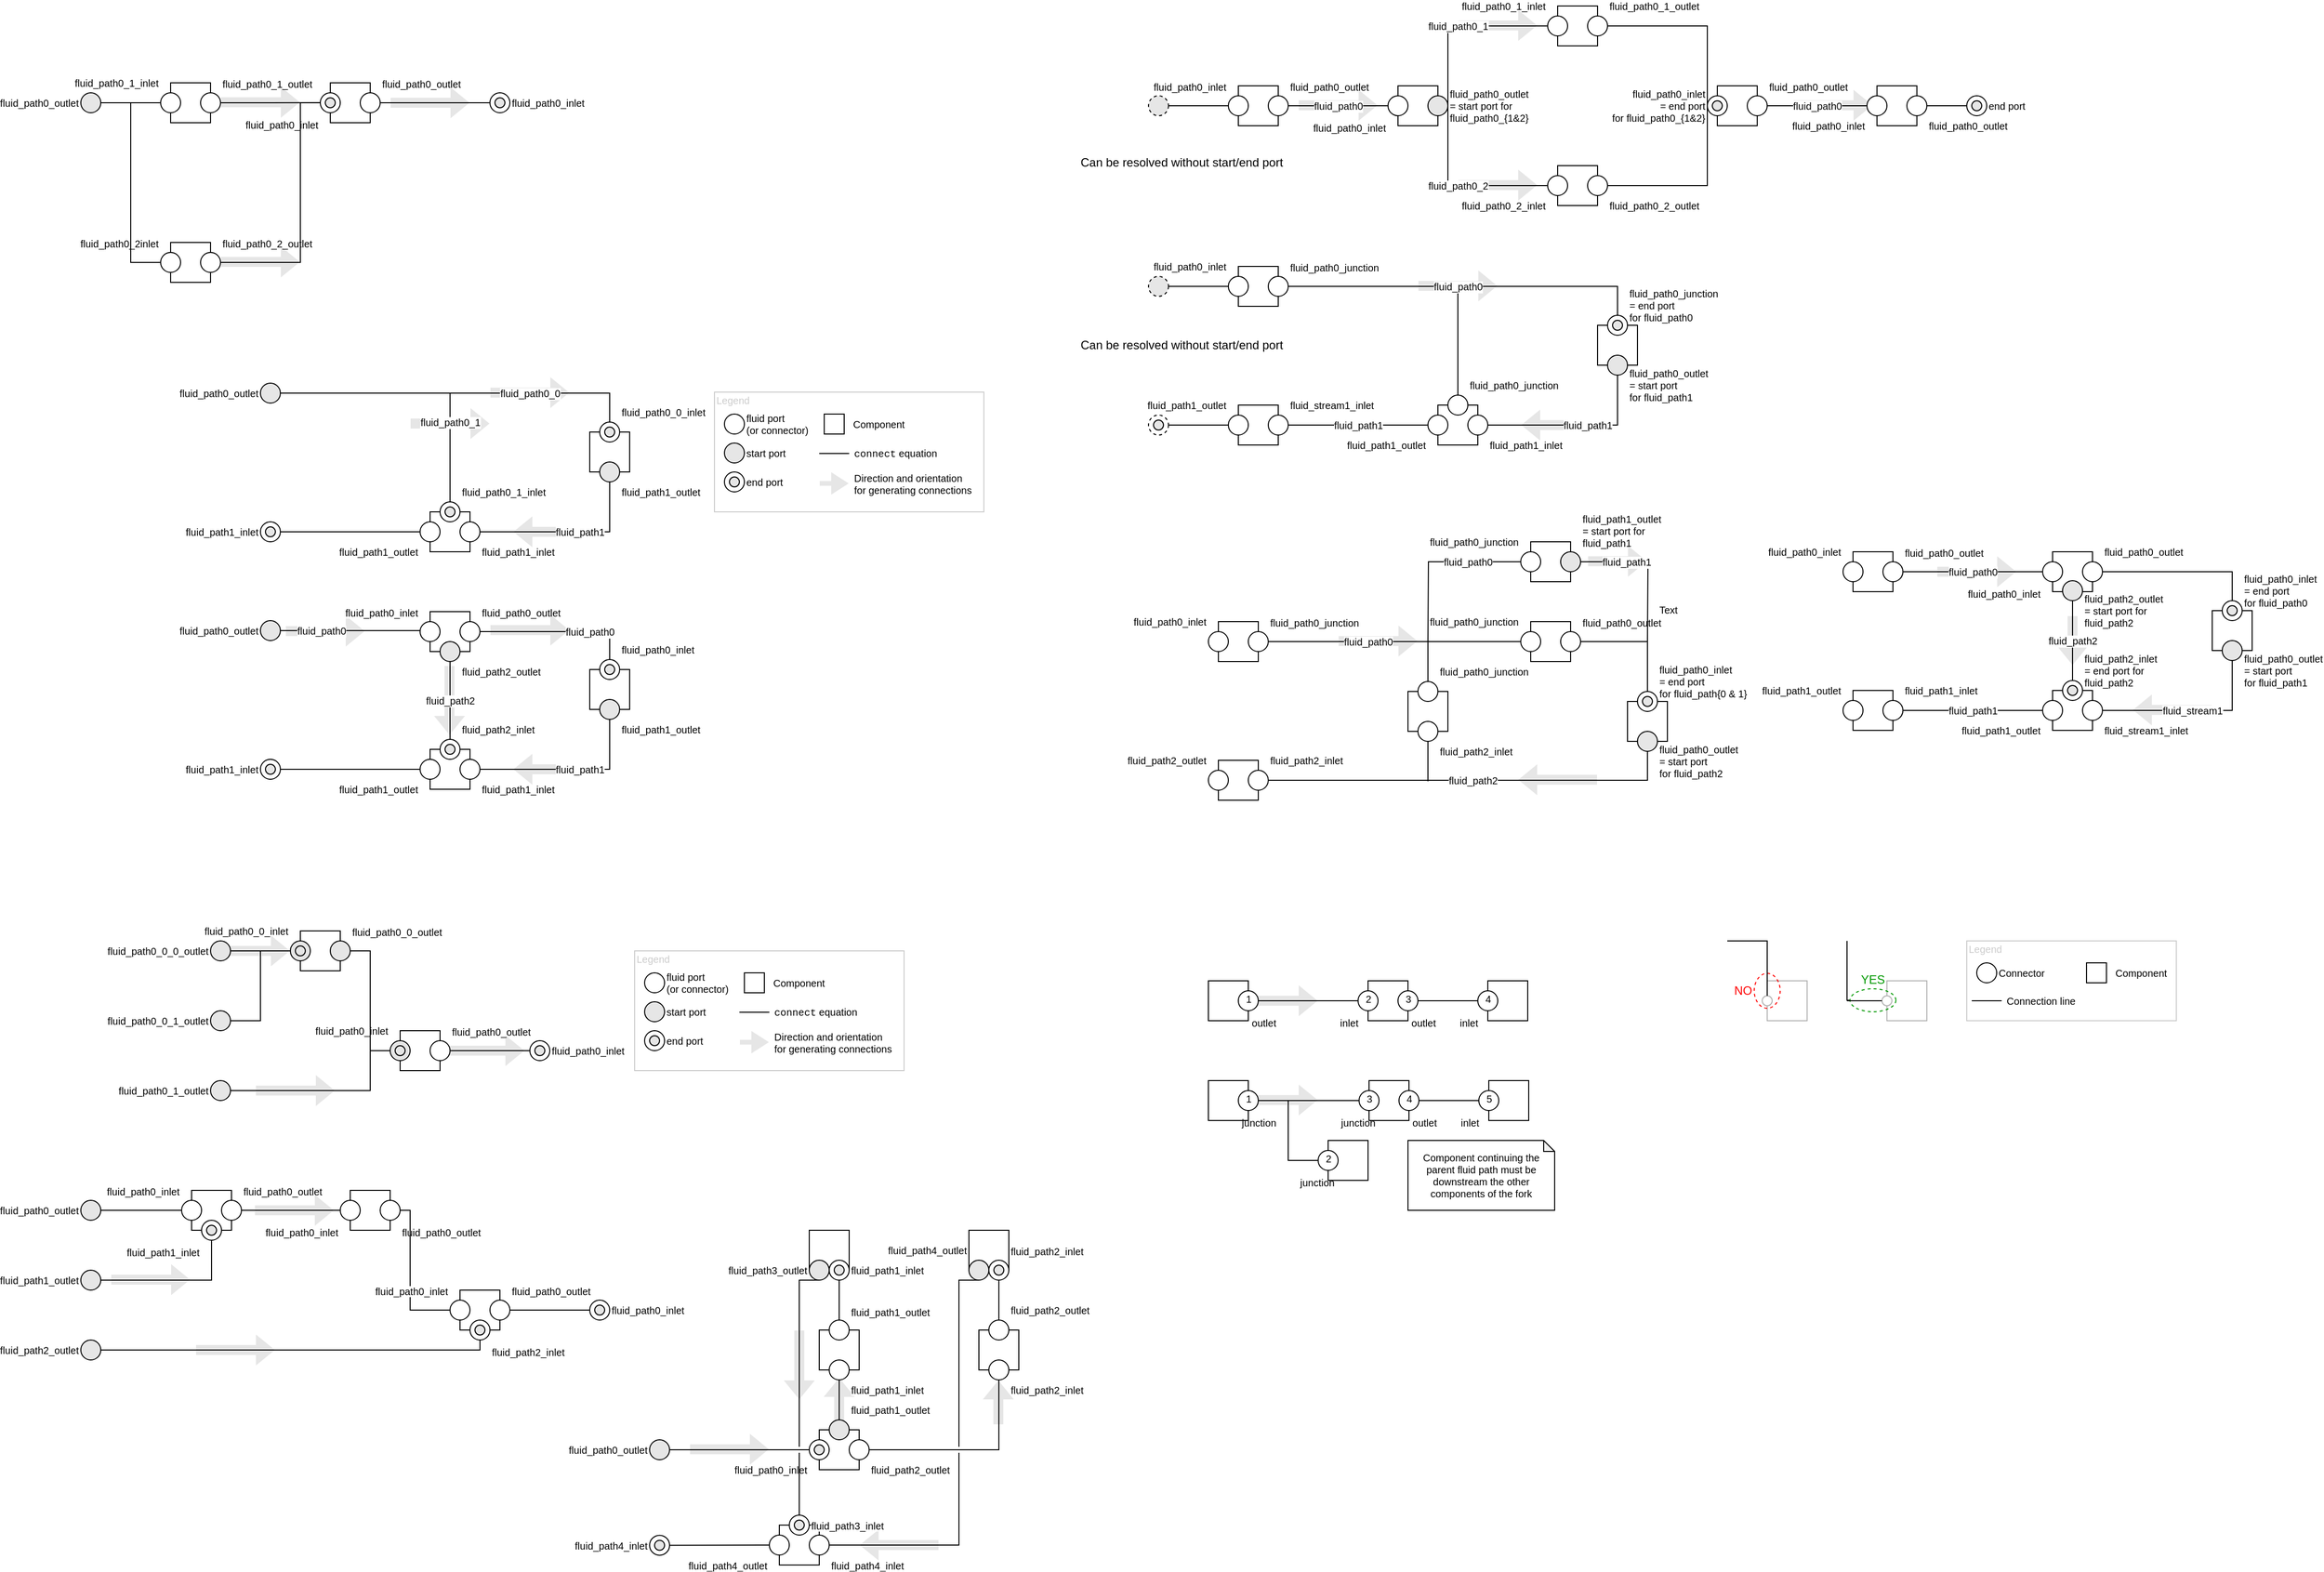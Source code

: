 <mxfile version="12.1.8" type="google" pages="1"><diagram id="1V0dfUmJFF5Gr7sl8Bbq" name="Page-1"><mxGraphModel dx="1919" dy="399" grid="1" gridSize="10" guides="1" tooltips="1" connect="1" arrows="1" fold="1" page="1" pageScale="1" pageWidth="1169" pageHeight="827" background="#ffffff" math="0" shadow="0"><root><mxCell id="0"/><mxCell id="1" parent="0"/><mxCell id="ok6TWu3bEp_HGwFDOsoV-154" value="" style="shape=flexArrow;endArrow=classic;html=1;fontSize=10;fillColor=#E6E6E6;strokeColor=none;" edge="1" parent="1"><mxGeometry width="50" height="50" relative="1" as="geometry"><mxPoint x="-1020" y="1339.5" as="sourcePoint"/><mxPoint x="-940" y="1339.5" as="targetPoint"/></mxGeometry></mxCell><mxCell id="ff5zDaXJloJD-L3S_x1Z-216" value="" style="shape=flexArrow;endArrow=classic;html=1;fontSize=10;fillColor=#E6E6E6;strokeColor=none;" parent="1" edge="1"><mxGeometry width="50" height="50" relative="1" as="geometry"><mxPoint x="-330" y="1390" as="sourcePoint"/><mxPoint x="-330" y="1460" as="targetPoint"/></mxGeometry></mxCell><mxCell id="ff5zDaXJloJD-L3S_x1Z-179" value="" style="shape=flexArrow;endArrow=classic;html=1;fontSize=10;fillColor=#E6E6E6;strokeColor=none;" parent="1" edge="1"><mxGeometry width="50" height="50" relative="1" as="geometry"><mxPoint x="-290" y="1482.5" as="sourcePoint"/><mxPoint x="-290" y="1437.5" as="targetPoint"/></mxGeometry></mxCell><mxCell id="ff5zDaXJloJD-L3S_x1Z-178" value="" style="shape=flexArrow;endArrow=classic;html=1;fontSize=10;fillColor=#E6E6E6;strokeColor=none;" parent="1" edge="1"><mxGeometry width="50" height="50" relative="1" as="geometry"><mxPoint x="-130.5" y="1485" as="sourcePoint"/><mxPoint x="-130.5" y="1440" as="targetPoint"/></mxGeometry></mxCell><mxCell id="ff5zDaXJloJD-L3S_x1Z-177" value="" style="shape=flexArrow;endArrow=classic;html=1;fontSize=10;fillColor=#E6E6E6;strokeColor=none;" parent="1" edge="1"><mxGeometry width="50" height="50" relative="1" as="geometry"><mxPoint x="-190" y="1605.5" as="sourcePoint"/><mxPoint x="-270" y="1605.5" as="targetPoint"/></mxGeometry></mxCell><mxCell id="ff5zDaXJloJD-L3S_x1Z-176" value="" style="shape=flexArrow;endArrow=classic;html=1;fontSize=10;fillColor=#E6E6E6;strokeColor=none;" parent="1" edge="1"><mxGeometry width="50" height="50" relative="1" as="geometry"><mxPoint x="-440" y="1509.5" as="sourcePoint"/><mxPoint x="-360" y="1509.5" as="targetPoint"/></mxGeometry></mxCell><mxCell id="RQD92cDScnmMEhDVf7kE-110" value="" style="shape=flexArrow;endArrow=classic;html=1;fontSize=10;fillColor=#E6E6E6;strokeColor=none;" parent="1" edge="1"><mxGeometry width="50" height="50" relative="1" as="geometry"><mxPoint x="-685" y="1110" as="sourcePoint"/><mxPoint x="-605" y="1110" as="targetPoint"/></mxGeometry></mxCell><mxCell id="RQD92cDScnmMEhDVf7kE-105" value="" style="shape=flexArrow;endArrow=classic;html=1;fontSize=10;fillColor=#E6E6E6;strokeColor=none;" parent="1" edge="1"><mxGeometry width="50" height="50" relative="1" as="geometry"><mxPoint x="-640" y="450.5" as="sourcePoint"/><mxPoint x="-560" y="450.5" as="targetPoint"/></mxGeometry></mxCell><mxCell id="pO4ryCNoGMgAXKGvWmq4-130" value="" style="shape=flexArrow;endArrow=classic;html=1;fontSize=10;fillColor=#E6E6E6;strokeColor=none;" parent="1" edge="1"><mxGeometry width="50" height="50" relative="1" as="geometry"><mxPoint x="-875" y="1150" as="sourcePoint"/><mxPoint x="-795" y="1150" as="targetPoint"/></mxGeometry></mxCell><mxCell id="pO4ryCNoGMgAXKGvWmq4-129" value="" style="shape=flexArrow;endArrow=classic;html=1;fontSize=10;fillColor=#E6E6E6;strokeColor=none;" parent="1" edge="1"><mxGeometry width="50" height="50" relative="1" as="geometry"><mxPoint x="-920" y="1010" as="sourcePoint"/><mxPoint x="-840" y="1010" as="targetPoint"/></mxGeometry></mxCell><mxCell id="XdipD4kFXLt8jhzKoI9r-262" value="" style="shape=flexArrow;endArrow=classic;html=1;fontSize=10;fillColor=#E6E6E6;strokeColor=none;" parent="1" edge="1"><mxGeometry width="50" height="50" relative="1" as="geometry"><mxPoint x="-720" y="481.5" as="sourcePoint"/><mxPoint x="-640" y="481.5" as="targetPoint"/></mxGeometry></mxCell><mxCell id="XdipD4kFXLt8jhzKoI9r-254" value="" style="shape=flexArrow;endArrow=classic;html=1;fontSize=10;fillColor=#E6E6E6;strokeColor=none;" parent="1" edge="1"><mxGeometry width="50" height="50" relative="1" as="geometry"><mxPoint x="-910" y="319.5" as="sourcePoint"/><mxPoint x="-830" y="319.5" as="targetPoint"/></mxGeometry></mxCell><mxCell id="XdipD4kFXLt8jhzKoI9r-253" value="" style="shape=flexArrow;endArrow=classic;html=1;fontSize=10;fillColor=#E6E6E6;strokeColor=none;" parent="1" edge="1"><mxGeometry width="50" height="50" relative="1" as="geometry"><mxPoint x="-910" y="159.5" as="sourcePoint"/><mxPoint x="-830" y="159.5" as="targetPoint"/></mxGeometry></mxCell><mxCell id="wPj2mhefxURFSu7_oVbw-134" value="" style="rounded=0;whiteSpace=wrap;html=1;fontSize=10;align=left;fillColor=none;strokeColor=#CCCCCC;" parent="1" vertex="1"><mxGeometry x="-415" y="450" width="270" height="120" as="geometry"/></mxCell><mxCell id="wPj2mhefxURFSu7_oVbw-147" value="" style="shape=flexArrow;endArrow=classic;html=1;fontSize=10;fillColor=#E6E6E6;strokeColor=none;" parent="1" edge="1"><mxGeometry width="50" height="50" relative="1" as="geometry"><mxPoint x="110" y="1159.5" as="sourcePoint"/><mxPoint x="190" y="1159.5" as="targetPoint"/></mxGeometry></mxCell><mxCell id="wPj2mhefxURFSu7_oVbw-146" value="" style="shape=flexArrow;endArrow=classic;html=1;fontSize=10;fillColor=#E6E6E6;strokeColor=none;" parent="1" edge="1"><mxGeometry width="50" height="50" relative="1" as="geometry"><mxPoint x="110" y="1060" as="sourcePoint"/><mxPoint x="190" y="1060" as="targetPoint"/></mxGeometry></mxCell><mxCell id="LBmksvLfZ-lUXkILE8E6-113" value="" style="whiteSpace=wrap;html=1;aspect=fixed;" parent="1" vertex="1"><mxGeometry x="361" y="1140" width="40" height="40" as="geometry"/></mxCell><mxCell id="LBmksvLfZ-lUXkILE8E6-109" value="" style="whiteSpace=wrap;html=1;aspect=fixed;" parent="1" vertex="1"><mxGeometry x="80" y="1140" width="40" height="40" as="geometry"/></mxCell><mxCell id="LBmksvLfZ-lUXkILE8E6-107" value="" style="whiteSpace=wrap;html=1;aspect=fixed;" parent="1" vertex="1"><mxGeometry x="360" y="1040" width="40" height="40" as="geometry"/></mxCell><mxCell id="LBmksvLfZ-lUXkILE8E6-108" value="" style="whiteSpace=wrap;html=1;aspect=fixed;" parent="1" vertex="1"><mxGeometry x="80" y="1040" width="40" height="40" as="geometry"/></mxCell><mxCell id="LBmksvLfZ-lUXkILE8E6-104" value="" style="whiteSpace=wrap;html=1;aspect=fixed;" parent="1" vertex="1"><mxGeometry x="240" y="1040" width="40" height="40" as="geometry"/></mxCell><mxCell id="wGbQoZO_XSitVHL9bLa1-119" value="" style="shape=flexArrow;endArrow=classic;html=1;fontSize=10;fillColor=#E6E6E6;strokeColor=none;" parent="1" edge="1"><mxGeometry width="50" height="50" relative="1" as="geometry"><mxPoint x="473" y="483" as="sourcePoint"/><mxPoint x="393" y="483" as="targetPoint"/></mxGeometry></mxCell><mxCell id="wGbQoZO_XSitVHL9bLa1-141" value="" style="shape=flexArrow;endArrow=classic;html=1;fontSize=10;fillColor=#E6E6E6;strokeColor=none;" parent="1" edge="1"><mxGeometry width="50" height="50" relative="1" as="geometry"><mxPoint x="460" y="619.5" as="sourcePoint"/><mxPoint x="520" y="619.5" as="targetPoint"/></mxGeometry></mxCell><mxCell id="wGbQoZO_XSitVHL9bLa1-123" value="" style="shape=flexArrow;endArrow=classic;html=1;fontSize=10;fillColor=#E6E6E6;strokeColor=none;" parent="1" edge="1"><mxGeometry width="50" height="50" relative="1" as="geometry"><mxPoint x="666" y="162.5" as="sourcePoint"/><mxPoint x="746" y="162.5" as="targetPoint"/></mxGeometry></mxCell><mxCell id="wGbQoZO_XSitVHL9bLa1-120" value="" style="shape=flexArrow;endArrow=classic;html=1;fontSize=10;fillColor=#E6E6E6;strokeColor=none;" parent="1" edge="1"><mxGeometry width="50" height="50" relative="1" as="geometry"><mxPoint x="330" y="82.5" as="sourcePoint"/><mxPoint x="410" y="82.5" as="targetPoint"/></mxGeometry></mxCell><mxCell id="wGbQoZO_XSitVHL9bLa1-121" value="" style="shape=flexArrow;endArrow=classic;html=1;fontSize=10;fillColor=#E6E6E6;strokeColor=none;" parent="1" edge="1"><mxGeometry width="50" height="50" relative="1" as="geometry"><mxPoint x="330" y="242.5" as="sourcePoint"/><mxPoint x="410" y="242.5" as="targetPoint"/></mxGeometry></mxCell><mxCell id="wGbQoZO_XSitVHL9bLa1-122" value="" style="shape=flexArrow;endArrow=classic;html=1;fontSize=10;fillColor=#E6E6E6;strokeColor=none;" parent="1" edge="1"><mxGeometry width="50" height="50" relative="1" as="geometry"><mxPoint x="170" y="162.5" as="sourcePoint"/><mxPoint x="250" y="162.5" as="targetPoint"/></mxGeometry></mxCell><mxCell id="wGbQoZO_XSitVHL9bLa1-127" value="" style="shape=flexArrow;endArrow=classic;html=1;fontSize=10;fillColor=#E6E6E6;strokeColor=none;" parent="1" edge="1"><mxGeometry width="50" height="50" relative="1" as="geometry"><mxPoint x="946" y="674" as="sourcePoint"/><mxPoint x="946" y="724" as="targetPoint"/></mxGeometry></mxCell><mxCell id="wGbQoZO_XSitVHL9bLa1-126" value="" style="shape=flexArrow;endArrow=classic;html=1;fontSize=10;fillColor=#E6E6E6;strokeColor=none;" parent="1" edge="1"><mxGeometry width="50" height="50" relative="1" as="geometry"><mxPoint x="1086" y="768.5" as="sourcePoint"/><mxPoint x="1006" y="768.5" as="targetPoint"/></mxGeometry></mxCell><mxCell id="wGbQoZO_XSitVHL9bLa1-124" value="" style="shape=flexArrow;endArrow=classic;html=1;fontSize=10;fillColor=#E6E6E6;strokeColor=none;" parent="1" edge="1"><mxGeometry width="50" height="50" relative="1" as="geometry"><mxPoint x="810" y="630" as="sourcePoint"/><mxPoint x="890" y="630" as="targetPoint"/></mxGeometry></mxCell><mxCell id="wGbQoZO_XSitVHL9bLa1-118" value="" style="shape=flexArrow;endArrow=classic;html=1;fontSize=10;fillColor=#E6E6E6;strokeColor=none;" parent="1" edge="1"><mxGeometry width="50" height="50" relative="1" as="geometry"><mxPoint x="290" y="343.5" as="sourcePoint"/><mxPoint x="370" y="343.5" as="targetPoint"/></mxGeometry></mxCell><mxCell id="wGbQoZO_XSitVHL9bLa1-116" value="" style="shape=flexArrow;endArrow=classic;html=1;fontSize=10;fillColor=#E6E6E6;strokeColor=none;" parent="1" edge="1"><mxGeometry width="50" height="50" relative="1" as="geometry"><mxPoint x="470" y="838.5" as="sourcePoint"/><mxPoint x="390" y="838.5" as="targetPoint"/></mxGeometry></mxCell><mxCell id="wGbQoZO_XSitVHL9bLa1-114" value="" style="shape=flexArrow;endArrow=classic;html=1;fontSize=10;fillColor=#E6E6E6;strokeColor=none;" parent="1" edge="1"><mxGeometry width="50" height="50" relative="1" as="geometry"><mxPoint x="210" y="699.5" as="sourcePoint"/><mxPoint x="290" y="699.5" as="targetPoint"/></mxGeometry></mxCell><mxCell id="13" value="c" style="group;fontSize=10;verticalAlign=middle;" parent="1" vertex="1" connectable="0"><mxGeometry x="420" y="63" width="60" height="40" as="geometry"/></mxCell><mxCell id="3" value="" style="rounded=0;whiteSpace=wrap;html=1;fontSize=10;verticalAlign=middle;" parent="13" vertex="1"><mxGeometry x="10" width="40" height="40" as="geometry"/></mxCell><mxCell id="6" value="&lt;span style=&quot;text-align: center ; white-space: nowrap ; background-color: rgb(255 , 255 , 255)&quot;&gt;fluid_path0_&lt;/span&gt;1_inlet" style="ellipse;whiteSpace=wrap;html=1;aspect=fixed;fontSize=10;labelPosition=left;verticalLabelPosition=top;align=right;verticalAlign=middle;" parent="13" vertex="1"><mxGeometry y="10" width="20" height="20" as="geometry"/></mxCell><mxCell id="8" value="&lt;span style=&quot;text-align: center ; white-space: nowrap ; background-color: rgb(255 , 255 , 255)&quot;&gt;fluid_path0_1&lt;/span&gt;_outlet" style="ellipse;whiteSpace=wrap;html=1;aspect=fixed;fontSize=10;labelPosition=right;verticalLabelPosition=top;align=left;verticalAlign=middle;" parent="13" vertex="1"><mxGeometry x="40" y="10" width="20" height="20" as="geometry"/></mxCell><mxCell id="14" value="" style="group;fontSize=10;verticalAlign=middle;" parent="1" vertex="1" connectable="0"><mxGeometry x="260" y="143" width="60" height="40" as="geometry"/></mxCell><mxCell id="2" value="" style="rounded=0;whiteSpace=wrap;html=1;fontSize=10;verticalAlign=middle;" parent="14" vertex="1"><mxGeometry x="10" width="40" height="40" as="geometry"/></mxCell><mxCell id="4" value="fluid_path0_outlet&lt;div style=&quot;font-size: 10px&quot;&gt;= start port for fluid_path0_{1&amp;amp;2}&lt;/div&gt;" style="ellipse;whiteSpace=wrap;html=1;aspect=fixed;labelPosition=right;verticalLabelPosition=middle;align=left;verticalAlign=middle;fontSize=10;fillColor=#E6E6E6;" parent="14" vertex="1"><mxGeometry x="40" y="10" width="20" height="20" as="geometry"/></mxCell><mxCell id="5" value="fluid_path0_inlet" style="ellipse;whiteSpace=wrap;html=1;aspect=fixed;align=right;verticalAlign=top;labelPosition=left;verticalLabelPosition=bottom;fontSize=10;fillColor=#FFFFFF;" parent="14" vertex="1"><mxGeometry y="10" width="20" height="20" as="geometry"/></mxCell><mxCell id="15" value="c" style="group;fontSize=10;verticalAlign=middle;" parent="1" vertex="1" connectable="0"><mxGeometry x="420" y="223" width="60" height="40" as="geometry"/></mxCell><mxCell id="16" value="" style="rounded=0;whiteSpace=wrap;html=1;fontSize=10;verticalAlign=middle;" parent="15" vertex="1"><mxGeometry x="10" width="40" height="40" as="geometry"/></mxCell><mxCell id="17" value="fluid_path0_2_inlet" style="ellipse;whiteSpace=wrap;html=1;aspect=fixed;fontSize=10;verticalAlign=middle;labelPosition=left;verticalLabelPosition=bottom;align=right;" parent="15" vertex="1"><mxGeometry y="10" width="20" height="20" as="geometry"/></mxCell><mxCell id="18" value="fluid_path0_2_outlet" style="ellipse;whiteSpace=wrap;html=1;aspect=fixed;fontSize=10;verticalAlign=middle;labelPosition=right;verticalLabelPosition=bottom;align=left;" parent="15" vertex="1"><mxGeometry x="40" y="10" width="20" height="20" as="geometry"/></mxCell><mxCell id="28" value="c" style="group;fontSize=10;verticalAlign=bottom;" parent="1" vertex="1" connectable="0"><mxGeometry x="100" y="143" width="60" height="40" as="geometry"/></mxCell><mxCell id="29" value="" style="rounded=0;whiteSpace=wrap;html=1;fontSize=10;verticalAlign=middle;" parent="28" vertex="1"><mxGeometry x="10" width="40" height="40" as="geometry"/></mxCell><mxCell id="30" value="fluid_path0_inlet" style="ellipse;whiteSpace=wrap;html=1;aspect=fixed;fontSize=10;labelPosition=left;verticalLabelPosition=top;align=right;verticalAlign=bottom;" parent="28" vertex="1"><mxGeometry y="10" width="20" height="20" as="geometry"/></mxCell><mxCell id="31" value="fluid_path0_outlet" style="ellipse;whiteSpace=wrap;html=1;aspect=fixed;fontSize=10;labelPosition=right;verticalLabelPosition=top;align=left;verticalAlign=bottom;fillColor=#FFFFFF;" parent="28" vertex="1"><mxGeometry x="40" y="10" width="20" height="20" as="geometry"/></mxCell><mxCell id="36" value="fluid_path0" style="edgeStyle=orthogonalEdgeStyle;rounded=0;html=1;exitX=1;exitY=0.5;entryX=0;entryY=0.5;jettySize=auto;orthogonalLoop=1;endArrow=none;endFill=0;fontSize=10;verticalAlign=middle;" parent="1" source="31" target="5" edge="1"><mxGeometry relative="1" as="geometry"/></mxCell><mxCell id="37" value="fluid_path0_2" style="edgeStyle=orthogonalEdgeStyle;rounded=0;html=1;exitX=1;exitY=0.5;entryX=0;entryY=0.5;endArrow=none;endFill=0;jettySize=auto;orthogonalLoop=1;fontSize=10;verticalAlign=middle;" parent="1" source="4" target="17" edge="1"><mxGeometry relative="1" as="geometry"><Array as="points"><mxPoint x="320" y="243"/></Array></mxGeometry></mxCell><mxCell id="38" value="fluid_path0_1" style="edgeStyle=orthogonalEdgeStyle;rounded=0;html=1;exitX=1;exitY=0.5;entryX=0;entryY=0.5;endArrow=none;endFill=0;jettySize=auto;orthogonalLoop=1;fontSize=10;verticalAlign=middle;" parent="1" source="4" target="6" edge="1"><mxGeometry relative="1" as="geometry"><Array as="points"><mxPoint x="320" y="83"/></Array></mxGeometry></mxCell><mxCell id="40" value="c" style="group;fontSize=10;verticalAlign=middle;" parent="1" vertex="1" connectable="0"><mxGeometry x="580" y="143" width="60" height="40" as="geometry"/></mxCell><mxCell id="41" value="" style="rounded=0;whiteSpace=wrap;html=1;fontSize=10;verticalAlign=middle;" parent="40" vertex="1"><mxGeometry x="10" width="40" height="40" as="geometry"/></mxCell><mxCell id="42" value="&lt;span style=&quot;text-align: center ; white-space: nowrap ; background-color: rgb(255 , 255 , 255)&quot;&gt;fluid_path0&lt;/span&gt;_inlet&lt;div style=&quot;font-size: 10px&quot;&gt;= end port for&amp;nbsp;&lt;span style=&quot;text-align: center ; white-space: nowrap ; background-color: rgb(255 , 255 , 255)&quot;&gt;fluid_path0_{&lt;/span&gt;1&amp;amp;2}&lt;/div&gt;" style="ellipse;whiteSpace=wrap;html=1;aspect=fixed;fontSize=10;labelPosition=left;verticalLabelPosition=middle;align=right;verticalAlign=middle;fillColor=#FFFFFF;" parent="40" vertex="1"><mxGeometry y="10" width="20" height="20" as="geometry"/></mxCell><mxCell id="43" value="&lt;span style=&quot;text-align: center ; white-space: nowrap ; background-color: rgb(255 , 255 , 255)&quot;&gt;fluid_path0&lt;/span&gt;_outlet" style="ellipse;whiteSpace=wrap;html=1;aspect=fixed;fontSize=10;labelPosition=right;verticalLabelPosition=top;align=left;verticalAlign=bottom;fillColor=#FFFFFF;" parent="40" vertex="1"><mxGeometry x="40" y="10" width="20" height="20" as="geometry"/></mxCell><mxCell id="M4y-g_ZmMk-hIvuM_VQ3-112" value="&lt;div style=&quot;text-align: center&quot;&gt;&lt;br&gt;&lt;/div&gt;" style="ellipse;whiteSpace=wrap;html=1;aspect=fixed;fontSize=10;labelPosition=right;verticalLabelPosition=middle;align=left;verticalAlign=middle;fillColor=#E6E6E6;" parent="40" vertex="1"><mxGeometry x="5" y="15" width="10" height="10" as="geometry"/></mxCell><mxCell id="44" value="" style="edgeStyle=orthogonalEdgeStyle;rounded=0;html=1;exitX=1;exitY=0.5;entryX=0;entryY=0.5;endArrow=none;endFill=0;jettySize=auto;orthogonalLoop=1;fontSize=10;verticalAlign=middle;" parent="1" source="8" target="42" edge="1"><mxGeometry relative="1" as="geometry"><Array as="points"><mxPoint x="580" y="83"/></Array></mxGeometry></mxCell><mxCell id="45" value="" style="edgeStyle=orthogonalEdgeStyle;rounded=0;html=1;exitX=1;exitY=0.5;entryX=0;entryY=0.5;endArrow=none;endFill=0;jettySize=auto;orthogonalLoop=1;fontSize=10;verticalAlign=middle;" parent="1" source="18" target="42" edge="1"><mxGeometry relative="1" as="geometry"><Array as="points"><mxPoint x="580" y="243"/></Array></mxGeometry></mxCell><mxCell id="46" value="c" style="group;fontSize=10;verticalAlign=middle;" parent="1" vertex="1" connectable="0"><mxGeometry x="740" y="143" width="60" height="40" as="geometry"/></mxCell><mxCell id="47" value="" style="rounded=0;whiteSpace=wrap;html=1;fontSize=10;verticalAlign=middle;" parent="46" vertex="1"><mxGeometry x="10" width="40" height="40" as="geometry"/></mxCell><mxCell id="48" value="&lt;span style=&quot;text-align: center ; white-space: nowrap ; background-color: rgb(255 , 255 , 255)&quot;&gt;fluid_path0&lt;/span&gt;_inlet" style="ellipse;whiteSpace=wrap;html=1;aspect=fixed;fontSize=10;labelPosition=left;verticalLabelPosition=bottom;align=right;verticalAlign=middle;" parent="46" vertex="1"><mxGeometry y="10" width="20" height="20" as="geometry"/></mxCell><mxCell id="49" value="&lt;span style=&quot;text-align: center ; white-space: nowrap ; background-color: rgb(255 , 255 , 255)&quot;&gt;fluid_path0&lt;/span&gt;_outlet" style="ellipse;whiteSpace=wrap;html=1;aspect=fixed;fontSize=10;labelPosition=right;verticalLabelPosition=bottom;align=left;verticalAlign=middle;" parent="46" vertex="1"><mxGeometry x="40" y="10" width="20" height="20" as="geometry"/></mxCell><mxCell id="50" value="fluid_path0" style="edgeStyle=orthogonalEdgeStyle;rounded=0;html=1;exitX=1;exitY=0.5;entryX=0;entryY=0.5;endArrow=none;endFill=0;jettySize=auto;orthogonalLoop=1;fontSize=10;verticalAlign=middle;" parent="1" source="43" target="48" edge="1"><mxGeometry relative="1" as="geometry"/></mxCell><mxCell id="52" value="c" style="group;fontSize=10;verticalAlign=middle;" parent="1" vertex="1" connectable="0"><mxGeometry x="100" y="463" width="60" height="40" as="geometry"/></mxCell><mxCell id="53" value="" style="rounded=0;whiteSpace=wrap;html=1;fontSize=10;verticalAlign=middle;" parent="52" vertex="1"><mxGeometry x="10" width="40" height="40" as="geometry"/></mxCell><mxCell id="54" value="&lt;span style=&quot;text-align: center ; white-space: nowrap ; background-color: rgb(255 , 255 , 255)&quot;&gt;fluid_path&lt;/span&gt;1_outlet" style="ellipse;whiteSpace=wrap;html=1;aspect=fixed;fontSize=10;labelPosition=left;verticalLabelPosition=top;align=right;verticalAlign=middle;" parent="52" vertex="1"><mxGeometry y="10" width="20" height="20" as="geometry"/></mxCell><mxCell id="55" value="fluid_stream1_inlet" style="ellipse;whiteSpace=wrap;html=1;aspect=fixed;fontSize=10;labelPosition=right;verticalLabelPosition=top;align=left;verticalAlign=middle;fillColor=#FFFFFF;" parent="52" vertex="1"><mxGeometry x="40" y="10" width="20" height="20" as="geometry"/></mxCell><mxCell id="58" value="" style="group;fontSize=10;verticalAlign=middle;" parent="1" vertex="1" connectable="0"><mxGeometry x="100" y="324" width="60" height="40" as="geometry"/></mxCell><mxCell id="59" value="" style="rounded=0;whiteSpace=wrap;html=1;fontSize=10;verticalAlign=middle;" parent="58" vertex="1"><mxGeometry x="10" width="40" height="40" as="geometry"/></mxCell><mxCell id="60" value="&lt;span style=&quot;text-align: center ; white-space: nowrap ; background-color: rgb(255 , 255 , 255)&quot;&gt;fluid_path0&lt;/span&gt;_junction" style="ellipse;whiteSpace=wrap;html=1;aspect=fixed;labelPosition=right;verticalLabelPosition=top;align=left;verticalAlign=bottom;fontSize=10;fillColor=#FFFFFF;" parent="58" vertex="1"><mxGeometry x="40" y="10" width="20" height="20" as="geometry"/></mxCell><mxCell id="61" value="&lt;span style=&quot;text-align: center ; white-space: nowrap ; background-color: rgb(255 , 255 , 255)&quot;&gt;fluid_path&lt;/span&gt;0_inlet" style="ellipse;whiteSpace=wrap;html=1;aspect=fixed;align=right;verticalAlign=middle;labelPosition=left;verticalLabelPosition=top;fontSize=10;" parent="58" vertex="1"><mxGeometry y="10" width="20" height="20" as="geometry"/></mxCell><mxCell id="62" value="" style="group;fontSize=10;verticalAlign=middle;" parent="1" vertex="1" connectable="0"><mxGeometry x="300" y="463" width="60" height="40" as="geometry"/></mxCell><mxCell id="63" value="" style="rounded=0;whiteSpace=wrap;html=1;fontSize=10;verticalAlign=middle;" parent="62" vertex="1"><mxGeometry x="10" width="40" height="40" as="geometry"/></mxCell><mxCell id="64" value="&lt;span style=&quot;text-align: center ; white-space: nowrap ; background-color: rgb(255 , 255 , 255)&quot;&gt;fluid_path&lt;/span&gt;1_inlet" style="ellipse;whiteSpace=wrap;html=1;aspect=fixed;labelPosition=right;verticalLabelPosition=bottom;align=left;verticalAlign=middle;fontSize=10;" parent="62" vertex="1"><mxGeometry x="40" y="10" width="20" height="20" as="geometry"/></mxCell><mxCell id="65" value="&lt;span style=&quot;text-align: center ; white-space: nowrap ; background-color: rgb(255 , 255 , 255)&quot;&gt;fluid_path&lt;/span&gt;1_outlet" style="ellipse;whiteSpace=wrap;html=1;aspect=fixed;align=right;verticalAlign=middle;labelPosition=left;verticalLabelPosition=bottom;fontSize=10;" parent="62" vertex="1"><mxGeometry y="10" width="20" height="20" as="geometry"/></mxCell><mxCell id="66" value="" style="group;fontSize=10;rotation=90;verticalAlign=middle;" parent="1" vertex="1" connectable="0"><mxGeometry x="460" y="383" width="60" height="40" as="geometry"/></mxCell><mxCell id="67" value="" style="rounded=0;whiteSpace=wrap;html=1;fontSize=10;rotation=90;verticalAlign=middle;" parent="66" vertex="1"><mxGeometry x="10" width="40" height="40" as="geometry"/></mxCell><mxCell id="68" value="&lt;span style=&quot;text-align: center ; white-space: nowrap ; background-color: rgb(255 , 255 , 255)&quot;&gt;fluid_path&lt;/span&gt;0_outlet&lt;div style=&quot;font-size: 10px&quot;&gt;= start port for&amp;nbsp;&lt;span style=&quot;text-align: center ; white-space: nowrap ; background-color: rgb(255 , 255 , 255)&quot;&gt;fluid_path&lt;/span&gt;1&lt;/div&gt;" style="ellipse;whiteSpace=wrap;html=1;aspect=fixed;labelPosition=right;verticalLabelPosition=bottom;align=left;verticalAlign=middle;fontSize=10;rotation=0;fillColor=#E6E6E6;" parent="66" vertex="1"><mxGeometry x="20" y="30" width="20" height="20" as="geometry"/></mxCell><mxCell id="69" value="&lt;span style=&quot;text-align: center ; white-space: nowrap ; background-color: rgb(255 , 255 , 255)&quot;&gt;fluid_path&lt;/span&gt;0_junction&lt;br&gt;= end port for&amp;nbsp;&lt;span style=&quot;text-align: center ; white-space: nowrap ; background-color: rgb(255 , 255 , 255)&quot;&gt;fluid_path&lt;/span&gt;0" style="ellipse;whiteSpace=wrap;html=1;aspect=fixed;align=left;verticalAlign=middle;labelPosition=right;verticalLabelPosition=top;fontSize=10;rotation=0;fillColor=#FFFFFF;" parent="66" vertex="1"><mxGeometry x="20" y="-10" width="20" height="20" as="geometry"/></mxCell><mxCell id="M4y-g_ZmMk-hIvuM_VQ3-113" value="&lt;div style=&quot;text-align: center&quot;&gt;&lt;br&gt;&lt;/div&gt;" style="ellipse;whiteSpace=wrap;html=1;aspect=fixed;fontSize=10;labelPosition=right;verticalLabelPosition=middle;align=left;verticalAlign=middle;fillColor=#E6E6E6;" parent="66" vertex="1"><mxGeometry x="25" y="-5" width="10" height="10" as="geometry"/></mxCell><mxCell id="70" value="" style="edgeStyle=orthogonalEdgeStyle;rounded=0;html=1;exitX=1;exitY=0.5;entryX=0.5;entryY=0;endArrow=none;endFill=0;jettySize=auto;orthogonalLoop=1;fontSize=10;verticalAlign=middle;" parent="1" source="60" target="69" edge="1"><mxGeometry x="0.392" relative="1" as="geometry"><mxPoint as="offset"/></mxGeometry></mxCell><mxCell id="71" value="fluid_path1" style="edgeStyle=orthogonalEdgeStyle;rounded=0;html=1;exitX=0.5;exitY=1;entryX=1;entryY=0.5;endArrow=none;endFill=0;jettySize=auto;orthogonalLoop=1;fontSize=10;verticalAlign=middle;" parent="1" source="68" target="64" edge="1"><mxGeometry x="-0.441" y="-30" relative="1" as="geometry"><mxPoint x="-30" y="30" as="offset"/></mxGeometry></mxCell><mxCell id="72" value="&lt;span style=&quot;text-align: center ; white-space: nowrap ; background-color: rgb(255 , 255 , 255)&quot;&gt;fluid_path&lt;/span&gt;0_junction" style="ellipse;whiteSpace=wrap;html=1;aspect=fixed;fontSize=10;align=left;labelPosition=right;verticalLabelPosition=top;verticalAlign=middle;" parent="1" vertex="1"><mxGeometry x="320" y="453" width="20" height="20" as="geometry"/></mxCell><mxCell id="73" value="fluid_path0" style="edgeStyle=orthogonalEdgeStyle;rounded=0;html=1;exitX=1;exitY=0.5;entryX=0.5;entryY=0;endArrow=none;endFill=0;jettySize=auto;orthogonalLoop=1;fontSize=10;verticalAlign=middle;" parent="1" source="60" target="72" edge="1"><mxGeometry x="0.218" relative="1" as="geometry"><mxPoint as="offset"/></mxGeometry></mxCell><mxCell id="74" value="fluid_path1" style="edgeStyle=orthogonalEdgeStyle;rounded=0;html=1;exitX=0;exitY=0.5;entryX=1;entryY=0.5;endArrow=none;endFill=0;jettySize=auto;orthogonalLoop=1;fontSize=10;verticalAlign=middle;" parent="1" source="65" target="55" edge="1"><mxGeometry relative="1" as="geometry"/></mxCell><mxCell id="75" value="c" style="group;fontSize=10;verticalAlign=middle;" parent="1" vertex="1" connectable="0"><mxGeometry x="716" y="749" width="60" height="40" as="geometry"/></mxCell><mxCell id="76" value="" style="rounded=0;whiteSpace=wrap;html=1;fontSize=10;verticalAlign=middle;" parent="75" vertex="1"><mxGeometry x="10" width="40" height="40" as="geometry"/></mxCell><mxCell id="77" value="&lt;span style=&quot;text-align: center ; white-space: nowrap ; background-color: rgb(255 , 255 , 255)&quot;&gt;fluid_path&lt;/span&gt;1_outlet" style="ellipse;whiteSpace=wrap;html=1;aspect=fixed;fontSize=10;labelPosition=left;verticalLabelPosition=top;align=right;verticalAlign=middle;" parent="75" vertex="1"><mxGeometry y="10" width="20" height="20" as="geometry"/></mxCell><mxCell id="78" value="&lt;span style=&quot;text-align: center ; white-space: nowrap ; background-color: rgb(255 , 255 , 255)&quot;&gt;fluid_path&lt;/span&gt;1_inlet" style="ellipse;whiteSpace=wrap;html=1;aspect=fixed;fontSize=10;labelPosition=right;verticalLabelPosition=top;align=left;verticalAlign=middle;" parent="75" vertex="1"><mxGeometry x="40" y="10" width="20" height="20" as="geometry"/></mxCell><mxCell id="79" value="" style="group;fontSize=10;verticalAlign=middle;" parent="1" vertex="1" connectable="0"><mxGeometry x="716" y="610" width="60" height="40" as="geometry"/></mxCell><mxCell id="80" value="" style="rounded=0;whiteSpace=wrap;html=1;fontSize=10;verticalAlign=middle;" parent="79" vertex="1"><mxGeometry x="10" width="40" height="40" as="geometry"/></mxCell><mxCell id="81" value="&lt;span style=&quot;text-align: center ; white-space: nowrap ; background-color: rgb(255 , 255 , 255)&quot;&gt;fluid_path&lt;/span&gt;0_outlet" style="ellipse;whiteSpace=wrap;html=1;aspect=fixed;labelPosition=right;verticalLabelPosition=top;align=left;verticalAlign=bottom;fontSize=10;" parent="79" vertex="1"><mxGeometry x="40" y="10" width="20" height="20" as="geometry"/></mxCell><mxCell id="82" value="&lt;span style=&quot;text-align: center ; white-space: nowrap ; background-color: rgb(255 , 255 , 255)&quot;&gt;fluid_path&lt;/span&gt;0_inlet" style="ellipse;whiteSpace=wrap;html=1;aspect=fixed;align=right;verticalAlign=middle;labelPosition=left;verticalLabelPosition=top;fontSize=10;" parent="79" vertex="1"><mxGeometry y="10" width="20" height="20" as="geometry"/></mxCell><mxCell id="83" value="" style="group;fontSize=10;verticalAlign=middle;" parent="1" vertex="1" connectable="0"><mxGeometry x="916" y="749" width="60" height="40" as="geometry"/></mxCell><mxCell id="84" value="" style="rounded=0;whiteSpace=wrap;html=1;fontSize=10;verticalAlign=middle;" parent="83" vertex="1"><mxGeometry x="10" width="40" height="40" as="geometry"/></mxCell><mxCell id="85" value="fluid_stream1_inlet" style="ellipse;whiteSpace=wrap;html=1;aspect=fixed;labelPosition=right;verticalLabelPosition=bottom;align=left;verticalAlign=middle;fontSize=10;" parent="83" vertex="1"><mxGeometry x="40" y="10" width="20" height="20" as="geometry"/></mxCell><mxCell id="86" value="&lt;span style=&quot;text-align: center ; white-space: nowrap ; background-color: rgb(255 , 255 , 255)&quot;&gt;fluid_path&lt;/span&gt;1_outlet" style="ellipse;whiteSpace=wrap;html=1;aspect=fixed;align=right;verticalAlign=middle;labelPosition=left;verticalLabelPosition=bottom;fontSize=10;" parent="83" vertex="1"><mxGeometry y="10" width="20" height="20" as="geometry"/></mxCell><mxCell id="87" value="" style="group;fontSize=10;rotation=90;verticalAlign=middle;" parent="1" vertex="1" connectable="0"><mxGeometry x="1076" y="669" width="60" height="40" as="geometry"/></mxCell><mxCell id="88" value="" style="rounded=0;whiteSpace=wrap;html=1;fontSize=10;rotation=90;verticalAlign=middle;" parent="87" vertex="1"><mxGeometry x="10" width="40" height="40" as="geometry"/></mxCell><mxCell id="89" value="&lt;span style=&quot;text-align: center ; white-space: nowrap ; background-color: rgb(255 , 255 , 255)&quot;&gt;fluid_path&lt;/span&gt;0_outlet&lt;div style=&quot;font-size: 10px&quot;&gt;= start port for&amp;nbsp;&lt;span style=&quot;text-align: center ; white-space: nowrap ; background-color: rgb(255 , 255 , 255)&quot;&gt;fluid_path&lt;/span&gt;1&lt;/div&gt;" style="ellipse;whiteSpace=wrap;html=1;aspect=fixed;labelPosition=right;verticalLabelPosition=bottom;align=left;verticalAlign=middle;fontSize=10;rotation=0;fillColor=#E6E6E6;" parent="87" vertex="1"><mxGeometry x="20" y="30" width="20" height="20" as="geometry"/></mxCell><mxCell id="90" value="&lt;span style=&quot;text-align: center ; white-space: nowrap ; background-color: rgb(255 , 255 , 255)&quot;&gt;fluid_path&lt;/span&gt;0_inlet&lt;br&gt;= end port for&amp;nbsp;&lt;span style=&quot;text-align: center ; white-space: nowrap ; background-color: rgb(255 , 255 , 255)&quot;&gt;fluid_path&lt;/span&gt;0" style="ellipse;whiteSpace=wrap;html=1;aspect=fixed;align=left;verticalAlign=middle;labelPosition=right;verticalLabelPosition=top;fontSize=10;rotation=0;fillColor=#FFFFFF;" parent="87" vertex="1"><mxGeometry x="20" y="-10" width="20" height="20" as="geometry"/></mxCell><mxCell id="M4y-g_ZmMk-hIvuM_VQ3-115" value="&lt;div style=&quot;text-align: center&quot;&gt;&lt;br&gt;&lt;/div&gt;" style="ellipse;whiteSpace=wrap;html=1;aspect=fixed;fontSize=10;labelPosition=right;verticalLabelPosition=middle;align=left;verticalAlign=middle;fillColor=#E6E6E6;" parent="87" vertex="1"><mxGeometry x="25" y="-5" width="10" height="10" as="geometry"/></mxCell><mxCell id="92" value="fluid_stream1" style="edgeStyle=orthogonalEdgeStyle;rounded=0;html=1;exitX=0.5;exitY=1;entryX=1;entryY=0.5;endArrow=none;endFill=0;jettySize=auto;orthogonalLoop=1;fontSize=10;verticalAlign=middle;" parent="1" source="89" target="85" edge="1"><mxGeometry relative="1" as="geometry"/></mxCell><mxCell id="93" value="&lt;span style=&quot;text-align: center ; white-space: nowrap ; background-color: rgb(255 , 255 , 255)&quot;&gt;fluid_path&lt;/span&gt;2_inlet&lt;div style=&quot;font-size: 10px&quot;&gt;= end port for&amp;nbsp;&lt;/div&gt;&lt;span style=&quot;text-align: center ; white-space: nowrap ; background-color: rgb(255 , 255 , 255)&quot;&gt;fluid_path&lt;/span&gt;&lt;span&gt;2&lt;/span&gt;&lt;span style=&quot;text-align: center ; white-space: nowrap ; background-color: rgb(255 , 255 , 255)&quot;&gt;&lt;br&gt;&lt;/span&gt;" style="ellipse;whiteSpace=wrap;html=1;aspect=fixed;fontSize=10;align=left;labelPosition=right;verticalLabelPosition=top;verticalAlign=middle;fillColor=#FFFFFF;" parent="1" vertex="1"><mxGeometry x="936" y="739" width="20" height="20" as="geometry"/></mxCell><mxCell id="95" value="fluid_path1" style="edgeStyle=orthogonalEdgeStyle;rounded=0;html=1;exitX=0;exitY=0.5;entryX=1;entryY=0.5;endArrow=none;endFill=0;jettySize=auto;orthogonalLoop=1;fontSize=10;verticalAlign=middle;" parent="1" source="86" target="78" edge="1"><mxGeometry relative="1" as="geometry"/></mxCell><mxCell id="96" value="" style="group;fontSize=10;verticalAlign=middle;" parent="1" vertex="1" connectable="0"><mxGeometry x="916" y="610" width="60" height="49" as="geometry"/></mxCell><mxCell id="97" value="" style="rounded=0;whiteSpace=wrap;html=1;fontSize=10;verticalAlign=middle;" parent="96" vertex="1"><mxGeometry x="10" width="40" height="40" as="geometry"/></mxCell><mxCell id="98" value="&lt;span style=&quot;text-align: center ; white-space: nowrap ; background-color: rgb(255 , 255 , 255)&quot;&gt;fluid_path&lt;/span&gt;0_outlet" style="ellipse;whiteSpace=wrap;html=1;aspect=fixed;labelPosition=right;verticalLabelPosition=top;align=left;verticalAlign=middle;fontSize=10;" parent="96" vertex="1"><mxGeometry x="40" y="10" width="20" height="20" as="geometry"/></mxCell><mxCell id="99" value="&lt;span style=&quot;text-align: center ; white-space: nowrap ; background-color: rgb(255 , 255 , 255)&quot;&gt;fluid_path&lt;/span&gt;0_inlet" style="ellipse;whiteSpace=wrap;html=1;aspect=fixed;align=right;verticalAlign=top;labelPosition=left;verticalLabelPosition=bottom;fontSize=10;" parent="96" vertex="1"><mxGeometry y="10" width="20" height="20" as="geometry"/></mxCell><mxCell id="102" value="&lt;span style=&quot;text-align: center ; white-space: nowrap ; background-color: rgb(255 , 255 , 255)&quot;&gt;fluid_path&lt;/span&gt;2_outlet&lt;div style=&quot;font-size: 10px&quot;&gt;= start port for&amp;nbsp;&lt;/div&gt;&lt;span style=&quot;text-align: center ; white-space: nowrap ; background-color: rgb(255 , 255 , 255)&quot;&gt;fluid_path&lt;/span&gt;&lt;span&gt;2&lt;/span&gt;&lt;span style=&quot;text-align: center ; white-space: nowrap ; background-color: rgb(255 , 255 , 255)&quot;&gt;&lt;br&gt;&lt;/span&gt;" style="ellipse;whiteSpace=wrap;html=1;aspect=fixed;fontSize=10;align=left;labelPosition=right;verticalLabelPosition=bottom;verticalAlign=middle;fillColor=#E6E6E6;" parent="96" vertex="1"><mxGeometry x="20" y="29" width="20" height="20" as="geometry"/></mxCell><mxCell id="100" value="fluid_path0" style="edgeStyle=orthogonalEdgeStyle;rounded=0;html=1;exitX=1;exitY=0.5;entryX=0;entryY=0.5;endArrow=none;endFill=0;jettySize=auto;orthogonalLoop=1;fontSize=10;verticalAlign=middle;" parent="1" source="81" target="99" edge="1"><mxGeometry relative="1" as="geometry"/></mxCell><mxCell id="101" style="edgeStyle=orthogonalEdgeStyle;rounded=0;html=1;exitX=1;exitY=0.5;entryX=0.5;entryY=0;endArrow=none;endFill=0;jettySize=auto;orthogonalLoop=1;fontSize=10;verticalAlign=middle;" parent="1" source="98" target="90" edge="1"><mxGeometry relative="1" as="geometry"/></mxCell><mxCell id="104" value="fluid_path2" style="edgeStyle=orthogonalEdgeStyle;rounded=0;html=1;exitX=0.5;exitY=1;entryX=0.5;entryY=0;endArrow=none;endFill=0;jettySize=auto;orthogonalLoop=1;fontSize=10;verticalAlign=middle;" parent="1" source="102" target="93" edge="1"><mxGeometry relative="1" as="geometry"/></mxCell><mxCell id="8ARAdBXhE7sTT8eWccst-104" value="c" style="group;fontSize=10;verticalAlign=middle;" parent="1" vertex="1" connectable="0"><mxGeometry x="80" y="819" width="60" height="40" as="geometry"/></mxCell><mxCell id="8ARAdBXhE7sTT8eWccst-105" value="" style="rounded=0;whiteSpace=wrap;html=1;fontSize=10;verticalAlign=middle;" parent="8ARAdBXhE7sTT8eWccst-104" vertex="1"><mxGeometry x="10" width="40" height="40" as="geometry"/></mxCell><mxCell id="8ARAdBXhE7sTT8eWccst-106" value="&lt;span style=&quot;text-align: center ; white-space: nowrap ; background-color: rgb(255 , 255 , 255)&quot;&gt;fluid_path&lt;/span&gt;2_outlet" style="ellipse;whiteSpace=wrap;html=1;aspect=fixed;fontSize=10;labelPosition=left;verticalLabelPosition=top;align=right;verticalAlign=middle;" parent="8ARAdBXhE7sTT8eWccst-104" vertex="1"><mxGeometry y="10" width="20" height="20" as="geometry"/></mxCell><mxCell id="8ARAdBXhE7sTT8eWccst-107" value="&lt;span style=&quot;text-align: center ; white-space: nowrap ; background-color: rgb(255 , 255 , 255)&quot;&gt;fluid_path&lt;/span&gt;2_inlet" style="ellipse;whiteSpace=wrap;html=1;aspect=fixed;fontSize=10;labelPosition=right;verticalLabelPosition=top;align=left;verticalAlign=middle;fillColor=#FFFFFF;" parent="8ARAdBXhE7sTT8eWccst-104" vertex="1"><mxGeometry x="40" y="10" width="20" height="20" as="geometry"/></mxCell><mxCell id="8ARAdBXhE7sTT8eWccst-108" value="" style="group;fontSize=10;verticalAlign=middle;" parent="1" vertex="1" connectable="0"><mxGeometry x="80" y="680" width="60" height="40" as="geometry"/></mxCell><mxCell id="8ARAdBXhE7sTT8eWccst-109" value="" style="rounded=0;whiteSpace=wrap;html=1;fontSize=10;verticalAlign=middle;" parent="8ARAdBXhE7sTT8eWccst-108" vertex="1"><mxGeometry x="10" width="40" height="40" as="geometry"/></mxCell><mxCell id="8ARAdBXhE7sTT8eWccst-110" value="&lt;span style=&quot;text-align: center ; white-space: nowrap ; background-color: rgb(255 , 255 , 255)&quot;&gt;fluid_path&lt;/span&gt;0_junction" style="ellipse;whiteSpace=wrap;html=1;aspect=fixed;labelPosition=right;verticalLabelPosition=top;align=left;verticalAlign=bottom;fontSize=10;fillColor=#FFFFFF;" parent="8ARAdBXhE7sTT8eWccst-108" vertex="1"><mxGeometry x="40" y="10" width="20" height="20" as="geometry"/></mxCell><mxCell id="8ARAdBXhE7sTT8eWccst-111" value="&lt;span style=&quot;text-align: center ; white-space: nowrap ; background-color: rgb(255 , 255 , 255)&quot;&gt;fluid_path&lt;/span&gt;0_inlet" style="ellipse;whiteSpace=wrap;html=1;aspect=fixed;align=right;verticalAlign=middle;labelPosition=left;verticalLabelPosition=top;fontSize=10;" parent="8ARAdBXhE7sTT8eWccst-108" vertex="1"><mxGeometry y="10" width="20" height="20" as="geometry"/></mxCell><mxCell id="8ARAdBXhE7sTT8eWccst-116" value="" style="group;fontSize=10;rotation=90;verticalAlign=middle;" parent="1" vertex="1" connectable="0"><mxGeometry x="490" y="760" width="60" height="40" as="geometry"/></mxCell><mxCell id="8ARAdBXhE7sTT8eWccst-117" value="" style="rounded=0;whiteSpace=wrap;html=1;fontSize=10;rotation=90;verticalAlign=middle;" parent="8ARAdBXhE7sTT8eWccst-116" vertex="1"><mxGeometry x="10" width="40" height="40" as="geometry"/></mxCell><mxCell id="8ARAdBXhE7sTT8eWccst-118" value="&lt;span style=&quot;text-align: center ; white-space: nowrap ; background-color: rgb(255 , 255 , 255)&quot;&gt;fluid_path&lt;/span&gt;0_outlet&lt;div style=&quot;font-size: 10px&quot;&gt;= start port for&amp;nbsp;&lt;span style=&quot;text-align: center ; white-space: nowrap ; background-color: rgb(255 , 255 , 255)&quot;&gt;fluid_path&lt;/span&gt;2&lt;/div&gt;" style="ellipse;whiteSpace=wrap;html=1;aspect=fixed;labelPosition=right;verticalLabelPosition=bottom;align=left;verticalAlign=middle;fontSize=10;rotation=0;fillColor=#E6E6E6;" parent="8ARAdBXhE7sTT8eWccst-116" vertex="1"><mxGeometry x="20" y="30" width="20" height="20" as="geometry"/></mxCell><mxCell id="8ARAdBXhE7sTT8eWccst-119" value="&lt;span style=&quot;text-align: center ; white-space: nowrap ; background-color: rgb(255 , 255 , 255)&quot;&gt;fluid_path&lt;/span&gt;0_inlet&lt;br&gt;= end port for&amp;nbsp;&lt;span style=&quot;text-align: center ; white-space: nowrap ; background-color: rgb(255 , 255 , 255)&quot;&gt;fluid_path{0 &amp;amp; 1}&lt;/span&gt;" style="ellipse;whiteSpace=wrap;html=1;aspect=fixed;align=left;verticalAlign=middle;labelPosition=right;verticalLabelPosition=top;fontSize=10;rotation=0;fillColor=#FFFFFF;" parent="8ARAdBXhE7sTT8eWccst-116" vertex="1"><mxGeometry x="20" y="-10" width="20" height="20" as="geometry"/></mxCell><mxCell id="M4y-g_ZmMk-hIvuM_VQ3-114" value="&lt;div style=&quot;text-align: center&quot;&gt;&lt;br&gt;&lt;/div&gt;" style="ellipse;whiteSpace=wrap;html=1;aspect=fixed;fontSize=10;labelPosition=right;verticalLabelPosition=middle;align=left;verticalAlign=middle;fillColor=#E6E6E6;" parent="8ARAdBXhE7sTT8eWccst-116" vertex="1"><mxGeometry x="25" y="-5" width="10" height="10" as="geometry"/></mxCell><mxCell id="8ARAdBXhE7sTT8eWccst-129" value="" style="group;fontSize=10;rotation=90;verticalAlign=middle;" parent="1" vertex="1" connectable="0"><mxGeometry x="270" y="750" width="60" height="40" as="geometry"/></mxCell><mxCell id="8ARAdBXhE7sTT8eWccst-130" value="" style="rounded=0;whiteSpace=wrap;html=1;fontSize=10;rotation=90;verticalAlign=middle;" parent="8ARAdBXhE7sTT8eWccst-129" vertex="1"><mxGeometry x="10" width="40" height="40" as="geometry"/></mxCell><mxCell id="8ARAdBXhE7sTT8eWccst-131" value="&lt;span style=&quot;text-align: center ; white-space: nowrap ; background-color: rgb(255 , 255 , 255)&quot;&gt;fluid_path&lt;/span&gt;2_inlet" style="ellipse;whiteSpace=wrap;html=1;aspect=fixed;labelPosition=right;verticalLabelPosition=bottom;align=left;verticalAlign=middle;fontSize=10;rotation=0;fillColor=#FFFFFF;" parent="8ARAdBXhE7sTT8eWccst-129" vertex="1"><mxGeometry x="20" y="30" width="20" height="20" as="geometry"/></mxCell><mxCell id="8ARAdBXhE7sTT8eWccst-132" value="&lt;span style=&quot;text-align: center ; white-space: nowrap ; background-color: rgb(255 , 255 , 255)&quot;&gt;fluid_path&lt;/span&gt;0_junction" style="ellipse;whiteSpace=wrap;html=1;aspect=fixed;align=left;verticalAlign=middle;labelPosition=right;verticalLabelPosition=top;fontSize=10;rotation=0;fillColor=#FFFFFF;" parent="8ARAdBXhE7sTT8eWccst-129" vertex="1"><mxGeometry x="20" y="-10" width="20" height="20" as="geometry"/></mxCell><mxCell id="8ARAdBXhE7sTT8eWccst-133" value="" style="group;fontSize=10;verticalAlign=middle;" parent="1" vertex="1" connectable="0"><mxGeometry x="393" y="680" width="60" height="40" as="geometry"/></mxCell><mxCell id="8ARAdBXhE7sTT8eWccst-134" value="" style="rounded=0;whiteSpace=wrap;html=1;fontSize=10;verticalAlign=middle;" parent="8ARAdBXhE7sTT8eWccst-133" vertex="1"><mxGeometry x="10" width="40" height="40" as="geometry"/></mxCell><mxCell id="8ARAdBXhE7sTT8eWccst-135" value="&lt;span style=&quot;text-align: center ; white-space: nowrap ; background-color: rgb(255 , 255 , 255)&quot;&gt;fluid_path&lt;/span&gt;0_outlet" style="ellipse;whiteSpace=wrap;html=1;aspect=fixed;labelPosition=right;verticalLabelPosition=top;align=left;verticalAlign=bottom;fontSize=10;fillColor=#FFFFFF;" parent="8ARAdBXhE7sTT8eWccst-133" vertex="1"><mxGeometry x="40" y="10" width="20" height="20" as="geometry"/></mxCell><mxCell id="8ARAdBXhE7sTT8eWccst-136" value="&lt;span style=&quot;text-align: center ; white-space: nowrap ; background-color: rgb(255 , 255 , 255)&quot;&gt;fluid_path&lt;/span&gt;0_junction" style="ellipse;whiteSpace=wrap;html=1;aspect=fixed;align=right;verticalAlign=middle;labelPosition=left;verticalLabelPosition=top;fontSize=10;" parent="8ARAdBXhE7sTT8eWccst-133" vertex="1"><mxGeometry y="10" width="20" height="20" as="geometry"/></mxCell><mxCell id="8ARAdBXhE7sTT8eWccst-138" value="fluid_path2" style="edgeStyle=orthogonalEdgeStyle;rounded=0;orthogonalLoop=1;jettySize=auto;html=1;exitX=0.5;exitY=1;exitDx=0;exitDy=0;entryX=1;entryY=0.5;entryDx=0;entryDy=0;endArrow=none;endFill=0;fontSize=10;" parent="1" source="8ARAdBXhE7sTT8eWccst-118" target="8ARAdBXhE7sTT8eWccst-107" edge="1"><mxGeometry relative="1" as="geometry"/></mxCell><mxCell id="8ARAdBXhE7sTT8eWccst-139" value="fluid_path0" style="edgeStyle=orthogonalEdgeStyle;rounded=0;orthogonalLoop=1;jettySize=auto;html=1;exitX=1;exitY=0.5;exitDx=0;exitDy=0;endArrow=none;endFill=0;fontSize=10;" parent="1" source="8ARAdBXhE7sTT8eWccst-110" target="8ARAdBXhE7sTT8eWccst-132" edge="1"><mxGeometry relative="1" as="geometry"/></mxCell><mxCell id="8ARAdBXhE7sTT8eWccst-140" style="edgeStyle=orthogonalEdgeStyle;rounded=0;orthogonalLoop=1;jettySize=auto;html=1;entryX=0.5;entryY=0;entryDx=0;entryDy=0;endArrow=none;endFill=0;fontSize=10;exitX=1;exitY=0.5;exitDx=0;exitDy=0;" parent="1" source="8ARAdBXhE7sTT8eWccst-135" target="8ARAdBXhE7sTT8eWccst-119" edge="1"><mxGeometry relative="1" as="geometry"><mxPoint x="470" y="700" as="sourcePoint"/></mxGeometry></mxCell><mxCell id="wGbQoZO_XSitVHL9bLa1-104" value="" style="group;fontSize=10;verticalAlign=middle;" parent="1" vertex="1" connectable="0"><mxGeometry x="393" y="600" width="60" height="40" as="geometry"/></mxCell><mxCell id="wGbQoZO_XSitVHL9bLa1-105" value="" style="rounded=0;whiteSpace=wrap;html=1;fontSize=10;verticalAlign=middle;" parent="wGbQoZO_XSitVHL9bLa1-104" vertex="1"><mxGeometry x="10" width="40" height="40" as="geometry"/></mxCell><mxCell id="wGbQoZO_XSitVHL9bLa1-106" value="&lt;span style=&quot;text-align: center ; white-space: nowrap ; background-color: rgb(255 , 255 , 255)&quot;&gt;fluid_path&lt;/span&gt;1_outlet&lt;br&gt;= start port for fluid_path1" style="ellipse;whiteSpace=wrap;html=1;aspect=fixed;labelPosition=right;verticalLabelPosition=top;align=left;verticalAlign=bottom;fontSize=10;fillColor=#E6E6E6;" parent="wGbQoZO_XSitVHL9bLa1-104" vertex="1"><mxGeometry x="40" y="10" width="20" height="20" as="geometry"/></mxCell><mxCell id="wGbQoZO_XSitVHL9bLa1-107" value="&lt;span style=&quot;text-align: center ; white-space: nowrap ; background-color: rgb(255 , 255 , 255)&quot;&gt;fluid_path0&lt;/span&gt;_junction" style="ellipse;whiteSpace=wrap;html=1;aspect=fixed;align=right;verticalAlign=middle;labelPosition=left;verticalLabelPosition=top;fontSize=10;" parent="wGbQoZO_XSitVHL9bLa1-104" vertex="1"><mxGeometry y="10" width="20" height="20" as="geometry"/></mxCell><mxCell id="wGbQoZO_XSitVHL9bLa1-110" value="fluid_path1" style="edgeStyle=orthogonalEdgeStyle;rounded=0;orthogonalLoop=1;jettySize=auto;html=1;exitX=1;exitY=0.5;exitDx=0;exitDy=0;endArrow=none;endFill=0;fontSize=10;" parent="1" source="wGbQoZO_XSitVHL9bLa1-106" edge="1"><mxGeometry x="-0.385" relative="1" as="geometry"><mxPoint x="520" y="700" as="targetPoint"/><mxPoint as="offset"/></mxGeometry></mxCell><mxCell id="wGbQoZO_XSitVHL9bLa1-111" style="edgeStyle=orthogonalEdgeStyle;rounded=0;orthogonalLoop=1;jettySize=auto;html=1;exitX=0.5;exitY=1;exitDx=0;exitDy=0;endArrow=none;endFill=0;fontSize=10;" parent="1" source="8ARAdBXhE7sTT8eWccst-131" edge="1"><mxGeometry relative="1" as="geometry"><mxPoint x="300" y="840" as="targetPoint"/></mxGeometry></mxCell><mxCell id="wGbQoZO_XSitVHL9bLa1-113" value="fluid_path0" style="edgeStyle=orthogonalEdgeStyle;rounded=0;orthogonalLoop=1;jettySize=auto;html=1;exitX=0;exitY=0.5;exitDx=0;exitDy=0;endArrow=none;endFill=0;fontSize=10;" parent="1" source="wGbQoZO_XSitVHL9bLa1-107" edge="1"><mxGeometry x="-0.386" relative="1" as="geometry"><mxPoint x="300" y="700" as="targetPoint"/><mxPoint as="offset"/></mxGeometry></mxCell><mxCell id="wGbQoZO_XSitVHL9bLa1-140" style="edgeStyle=orthogonalEdgeStyle;rounded=0;orthogonalLoop=1;jettySize=auto;html=1;exitX=0;exitY=0.5;exitDx=0;exitDy=0;endArrow=none;endFill=0;strokeColor=#000000;fillColor=#E6E6E6;fontSize=10;fontColor=#000000;align=left;" parent="1" source="8ARAdBXhE7sTT8eWccst-136" edge="1"><mxGeometry relative="1" as="geometry"><mxPoint x="300" y="700" as="targetPoint"/></mxGeometry></mxCell><mxCell id="wGbQoZO_XSitVHL9bLa1-142" value="Text" style="text;html=1;resizable=0;points=[];autosize=1;align=left;verticalAlign=top;spacingTop=-4;fontSize=10;fontColor=#000000;" parent="1" vertex="1"><mxGeometry x="530" y="660" width="30" height="10" as="geometry"/></mxCell><mxCell id="M4y-g_ZmMk-hIvuM_VQ3-116" value="&lt;div style=&quot;text-align: center&quot;&gt;&lt;br&gt;&lt;/div&gt;" style="ellipse;whiteSpace=wrap;html=1;aspect=fixed;fontSize=10;labelPosition=right;verticalLabelPosition=middle;align=left;verticalAlign=middle;fillColor=#E6E6E6;" parent="1" vertex="1"><mxGeometry x="941" y="744" width="10" height="10" as="geometry"/></mxCell><mxCell id="LBmksvLfZ-lUXkILE8E6-105" style="edgeStyle=orthogonalEdgeStyle;rounded=0;orthogonalLoop=1;jettySize=auto;html=1;exitX=1;exitY=0.5;exitDx=0;exitDy=0;entryX=0;entryY=0.5;entryDx=0;entryDy=0;endArrow=none;endFill=0;" parent="1" source="M4y-g_ZmMk-hIvuM_VQ3-117" target="M4y-g_ZmMk-hIvuM_VQ3-118" edge="1"><mxGeometry relative="1" as="geometry"/></mxCell><mxCell id="M4y-g_ZmMk-hIvuM_VQ3-117" value="outlet" style="ellipse;whiteSpace=wrap;html=1;aspect=fixed;fontSize=10;labelPosition=right;verticalLabelPosition=bottom;align=right;verticalAlign=top;" parent="1" vertex="1"><mxGeometry x="110" y="1050" width="20" height="20" as="geometry"/></mxCell><mxCell id="M4y-g_ZmMk-hIvuM_VQ3-118" value="inlet" style="ellipse;whiteSpace=wrap;html=1;aspect=fixed;fontSize=10;labelPosition=left;verticalLabelPosition=bottom;align=left;verticalAlign=top;" parent="1" vertex="1"><mxGeometry x="230" y="1050" width="20" height="20" as="geometry"/></mxCell><mxCell id="LBmksvLfZ-lUXkILE8E6-106" style="edgeStyle=orthogonalEdgeStyle;rounded=0;orthogonalLoop=1;jettySize=auto;html=1;exitX=1;exitY=0.5;exitDx=0;exitDy=0;entryX=0;entryY=0.5;entryDx=0;entryDy=0;endArrow=none;endFill=0;" parent="1" source="M4y-g_ZmMk-hIvuM_VQ3-119" target="M4y-g_ZmMk-hIvuM_VQ3-120" edge="1"><mxGeometry relative="1" as="geometry"/></mxCell><mxCell id="M4y-g_ZmMk-hIvuM_VQ3-119" value="outlet" style="ellipse;whiteSpace=wrap;html=1;aspect=fixed;fontSize=10;labelPosition=right;verticalLabelPosition=bottom;align=right;verticalAlign=top;" parent="1" vertex="1"><mxGeometry x="270" y="1050" width="20" height="20" as="geometry"/></mxCell><mxCell id="M4y-g_ZmMk-hIvuM_VQ3-120" value="inlet" style="ellipse;whiteSpace=wrap;html=1;aspect=fixed;fontSize=10;labelPosition=left;verticalLabelPosition=bottom;align=left;verticalAlign=top;" parent="1" vertex="1"><mxGeometry x="350" y="1050" width="20" height="20" as="geometry"/></mxCell><mxCell id="LBmksvLfZ-lUXkILE8E6-110" style="edgeStyle=orthogonalEdgeStyle;rounded=0;orthogonalLoop=1;jettySize=auto;html=1;exitX=1;exitY=0.5;exitDx=0;exitDy=0;entryX=0;entryY=0.5;entryDx=0;entryDy=0;endArrow=none;endFill=0;" parent="1" source="M4y-g_ZmMk-hIvuM_VQ3-127" target="M4y-g_ZmMk-hIvuM_VQ3-128" edge="1"><mxGeometry relative="1" as="geometry"/></mxCell><mxCell id="LBmksvLfZ-lUXkILE8E6-115" style="edgeStyle=orthogonalEdgeStyle;rounded=0;orthogonalLoop=1;jettySize=auto;html=1;exitX=1;exitY=0.5;exitDx=0;exitDy=0;entryX=0;entryY=0.5;entryDx=0;entryDy=0;endArrow=none;endFill=0;" parent="1" source="M4y-g_ZmMk-hIvuM_VQ3-127" target="M4y-g_ZmMk-hIvuM_VQ3-130" edge="1"><mxGeometry relative="1" as="geometry"/></mxCell><mxCell id="M4y-g_ZmMk-hIvuM_VQ3-127" value="junction" style="ellipse;whiteSpace=wrap;html=1;aspect=fixed;fontSize=10;labelPosition=right;verticalLabelPosition=bottom;align=right;verticalAlign=top;" parent="1" vertex="1"><mxGeometry x="110" y="1150" width="20" height="20" as="geometry"/></mxCell><mxCell id="M4y-g_ZmMk-hIvuM_VQ3-133" value="inlet" style="ellipse;whiteSpace=wrap;html=1;aspect=fixed;fontSize=10;labelPosition=left;verticalLabelPosition=bottom;align=left;verticalAlign=top;" parent="1" vertex="1"><mxGeometry x="351" y="1150" width="20" height="20" as="geometry"/></mxCell><mxCell id="LBmksvLfZ-lUXkILE8E6-111" value="" style="whiteSpace=wrap;html=1;aspect=fixed;" parent="1" vertex="1"><mxGeometry x="241" y="1140" width="40" height="40" as="geometry"/></mxCell><mxCell id="LBmksvLfZ-lUXkILE8E6-112" value="" style="whiteSpace=wrap;html=1;aspect=fixed;" parent="1" vertex="1"><mxGeometry x="200" y="1200" width="40" height="40" as="geometry"/></mxCell><mxCell id="M4y-g_ZmMk-hIvuM_VQ3-128" value="junction" style="ellipse;whiteSpace=wrap;html=1;aspect=fixed;fontSize=10;labelPosition=left;verticalLabelPosition=bottom;align=left;verticalAlign=top;" parent="1" vertex="1"><mxGeometry x="231" y="1150" width="20" height="20" as="geometry"/></mxCell><mxCell id="M4y-g_ZmMk-hIvuM_VQ3-130" value="junction" style="ellipse;whiteSpace=wrap;html=1;aspect=fixed;fontSize=10;labelPosition=left;verticalLabelPosition=bottom;align=left;verticalAlign=top;" parent="1" vertex="1"><mxGeometry x="190" y="1210" width="20" height="20" as="geometry"/></mxCell><mxCell id="LBmksvLfZ-lUXkILE8E6-116" style="edgeStyle=orthogonalEdgeStyle;rounded=0;orthogonalLoop=1;jettySize=auto;html=1;exitX=1;exitY=0.5;exitDx=0;exitDy=0;entryX=0;entryY=0.5;entryDx=0;entryDy=0;endArrow=none;endFill=0;" parent="1" source="M4y-g_ZmMk-hIvuM_VQ3-131" target="M4y-g_ZmMk-hIvuM_VQ3-133" edge="1"><mxGeometry relative="1" as="geometry"/></mxCell><mxCell id="M4y-g_ZmMk-hIvuM_VQ3-131" value="outlet" style="ellipse;whiteSpace=wrap;html=1;aspect=fixed;fontSize=10;labelPosition=right;verticalLabelPosition=bottom;align=right;verticalAlign=top;" parent="1" vertex="1"><mxGeometry x="271" y="1150" width="20" height="20" as="geometry"/></mxCell><mxCell id="OSwwAGZvkf4MjiHtfsA7-104" value="1" style="text;html=1;resizable=0;points=[];autosize=1;align=center;verticalAlign=top;spacingTop=-4;fontSize=10;" parent="1" vertex="1"><mxGeometry x="110" y="1050" width="20" height="20" as="geometry"/></mxCell><mxCell id="OSwwAGZvkf4MjiHtfsA7-107" value="1" style="text;html=1;resizable=0;points=[];autosize=1;align=center;verticalAlign=top;spacingTop=-4;fontSize=10;" parent="1" vertex="1"><mxGeometry x="110" y="1150" width="20" height="20" as="geometry"/></mxCell><mxCell id="OSwwAGZvkf4MjiHtfsA7-108" value="2" style="text;html=1;resizable=0;points=[];autosize=1;align=center;verticalAlign=top;spacingTop=-4;fontSize=10;" parent="1" vertex="1"><mxGeometry x="230" y="1050" width="20" height="10" as="geometry"/></mxCell><mxCell id="OSwwAGZvkf4MjiHtfsA7-109" value="2" style="text;html=1;resizable=0;points=[];autosize=1;align=center;verticalAlign=top;spacingTop=-4;fontSize=10;" parent="1" vertex="1"><mxGeometry x="190" y="1210" width="20" height="10" as="geometry"/></mxCell><mxCell id="OSwwAGZvkf4MjiHtfsA7-110" value="3" style="text;html=1;resizable=0;points=[];autosize=1;align=center;verticalAlign=top;spacingTop=-4;fontSize=10;" parent="1" vertex="1"><mxGeometry x="270" y="1050" width="20" height="10" as="geometry"/></mxCell><mxCell id="OSwwAGZvkf4MjiHtfsA7-111" value="3" style="text;html=1;resizable=0;points=[];autosize=1;align=center;verticalAlign=top;spacingTop=-4;fontSize=10;" parent="1" vertex="1"><mxGeometry x="231" y="1150" width="20" height="10" as="geometry"/></mxCell><mxCell id="OSwwAGZvkf4MjiHtfsA7-112" value="4" style="text;html=1;resizable=0;points=[];autosize=1;align=center;verticalAlign=top;spacingTop=-4;fontSize=10;" parent="1" vertex="1"><mxGeometry x="271" y="1150" width="20" height="10" as="geometry"/></mxCell><mxCell id="OSwwAGZvkf4MjiHtfsA7-113" value="5" style="text;html=1;resizable=0;points=[];autosize=1;align=center;verticalAlign=top;spacingTop=-4;fontSize=10;" parent="1" vertex="1"><mxGeometry x="351" y="1150" width="20" height="10" as="geometry"/></mxCell><mxCell id="OSwwAGZvkf4MjiHtfsA7-114" value="4" style="text;html=1;resizable=0;points=[];autosize=1;align=center;verticalAlign=top;spacingTop=-4;fontSize=10;" parent="1" vertex="1"><mxGeometry x="350" y="1050" width="20" height="10" as="geometry"/></mxCell><mxCell id="OSwwAGZvkf4MjiHtfsA7-115" value="Component continuing the parent fluid path must be downstream the other components of the fork" style="shape=note;whiteSpace=wrap;html=1;backgroundOutline=1;darkOpacity=0.05;fontSize=10;align=center;size=11;" parent="1" vertex="1"><mxGeometry x="280" y="1200" width="147" height="70" as="geometry"/></mxCell><mxCell id="wPj2mhefxURFSu7_oVbw-127" value="&lt;div style=&quot;text-align: center&quot;&gt;&lt;span style=&quot;white-space: nowrap ; background-color: rgb(255 , 255 , 255)&quot;&gt;start port&lt;/span&gt;&lt;/div&gt;" style="ellipse;whiteSpace=wrap;html=1;aspect=fixed;fontSize=10;labelPosition=right;verticalLabelPosition=middle;align=left;verticalAlign=middle;fillColor=#E6E6E6;" parent="1" vertex="1"><mxGeometry x="-405" y="501" width="20" height="20" as="geometry"/></mxCell><mxCell id="wPj2mhefxURFSu7_oVbw-129" value="&lt;div&gt;&lt;span style=&quot;white-space: nowrap ; background-color: rgb(255 , 255 , 255)&quot;&gt;fluid port&lt;/span&gt;&lt;/div&gt;&lt;div&gt;&lt;span style=&quot;white-space: nowrap ; background-color: rgb(255 , 255 , 255)&quot;&gt;(or connector)&lt;/span&gt;&lt;/div&gt;" style="ellipse;whiteSpace=wrap;html=1;aspect=fixed;fontSize=10;labelPosition=right;verticalLabelPosition=middle;align=left;verticalAlign=middle;" parent="1" vertex="1"><mxGeometry x="-405" y="472" width="20" height="20" as="geometry"/></mxCell><mxCell id="wPj2mhefxURFSu7_oVbw-130" value="Direction and orientation&lt;br&gt;for generating connections" style="shape=flexArrow;endArrow=classic;html=1;fontSize=10;fillColor=#E6E6E6;strokeColor=none;width=4.828;endSize=5.503;endWidth=16.671;labelPosition=right;verticalLabelPosition=middle;align=left;verticalAlign=middle;spacingRight=0;spacingLeft=3;" parent="1" edge="1"><mxGeometry x="1" width="50" height="50" relative="1" as="geometry"><mxPoint x="-310" y="541.5" as="sourcePoint"/><mxPoint x="-280" y="541.5" as="targetPoint"/><mxPoint as="offset"/></mxGeometry></mxCell><mxCell id="wPj2mhefxURFSu7_oVbw-131" value="&lt;font face=&quot;Courier New&quot;&gt;connect&lt;/font&gt; equation" style="endArrow=none;html=1;strokeColor=#000000;fillColor=#E6E6E6;fontSize=10;fontColor=#000000;labelPosition=right;verticalLabelPosition=middle;align=left;verticalAlign=middle;spacingLeft=3;" parent="1" edge="1"><mxGeometry x="1" width="50" height="50" relative="1" as="geometry"><mxPoint x="-310" y="511.5" as="sourcePoint"/><mxPoint x="-280" y="511.5" as="targetPoint"/><mxPoint as="offset"/></mxGeometry></mxCell><mxCell id="wPj2mhefxURFSu7_oVbw-133" value="Component" style="whiteSpace=wrap;html=1;aspect=fixed;labelPosition=right;verticalLabelPosition=middle;align=left;verticalAlign=middle;fontSize=10;spacingLeft=7;" parent="1" vertex="1"><mxGeometry x="-305" y="472" width="20" height="20" as="geometry"/></mxCell><mxCell id="wPj2mhefxURFSu7_oVbw-135" value="Legend" style="text;html=1;resizable=0;points=[];autosize=1;align=left;verticalAlign=top;spacingTop=-4;fontSize=10;fontColor=#CCCCCC;" parent="1" vertex="1"><mxGeometry x="-415" y="450" width="50" height="10" as="geometry"/></mxCell><mxCell id="6e2ejz_6LpLUEs46uS8g-128" style="edgeStyle=orthogonalEdgeStyle;rounded=0;orthogonalLoop=1;jettySize=auto;html=1;exitX=1;exitY=0.5;exitDx=0;exitDy=0;entryX=0;entryY=0.5;entryDx=0;entryDy=0;endArrow=none;endFill=0;" parent="1" source="6e2ejz_6LpLUEs46uS8g-127" target="61" edge="1"><mxGeometry relative="1" as="geometry"/></mxCell><mxCell id="6e2ejz_6LpLUEs46uS8g-127" value="&lt;span style=&quot;background-color: rgb(255 , 255 , 255)&quot;&gt;&lt;br&gt;&lt;/span&gt;" style="ellipse;whiteSpace=wrap;html=1;aspect=fixed;fontSize=10;labelPosition=right;verticalLabelPosition=middle;align=left;verticalAlign=middle;dashed=1;fillColor=#E6E6E6;" parent="1" vertex="1"><mxGeometry x="20" y="334" width="20" height="20" as="geometry"/></mxCell><mxCell id="6e2ejz_6LpLUEs46uS8g-131" value="" style="group" parent="1" vertex="1" connectable="0"><mxGeometry x="20" y="473" width="20" height="20" as="geometry"/></mxCell><mxCell id="6e2ejz_6LpLUEs46uS8g-129" value="&lt;span style=&quot;background-color: rgb(255 , 255 , 255)&quot;&gt;&lt;br&gt;&lt;/span&gt;" style="ellipse;whiteSpace=wrap;html=1;aspect=fixed;fontSize=10;labelPosition=right;verticalLabelPosition=middle;align=left;verticalAlign=middle;dashed=1;" parent="6e2ejz_6LpLUEs46uS8g-131" vertex="1"><mxGeometry width="20" height="20" as="geometry"/></mxCell><mxCell id="6e2ejz_6LpLUEs46uS8g-130" value="&lt;div style=&quot;text-align: center&quot;&gt;&lt;br&gt;&lt;/div&gt;" style="ellipse;whiteSpace=wrap;html=1;aspect=fixed;fontSize=10;labelPosition=right;verticalLabelPosition=middle;align=left;verticalAlign=middle;fillColor=#E6E6E6;" parent="6e2ejz_6LpLUEs46uS8g-131" vertex="1"><mxGeometry x="5" y="5" width="10" height="10" as="geometry"/></mxCell><mxCell id="6e2ejz_6LpLUEs46uS8g-132" style="edgeStyle=orthogonalEdgeStyle;rounded=0;orthogonalLoop=1;jettySize=auto;html=1;exitX=1;exitY=0.5;exitDx=0;exitDy=0;entryX=0;entryY=0.5;entryDx=0;entryDy=0;endArrow=none;endFill=0;" parent="1" source="6e2ejz_6LpLUEs46uS8g-129" target="54" edge="1"><mxGeometry relative="1" as="geometry"/></mxCell><mxCell id="XdipD4kFXLt8jhzKoI9r-104" value="Can be resolved without start/end port" style="text;html=1;resizable=0;points=[];autosize=1;align=left;verticalAlign=top;spacingTop=-4;" parent="1" vertex="1"><mxGeometry x="-50" y="393" width="220" height="20" as="geometry"/></mxCell><mxCell id="XdipD4kFXLt8jhzKoI9r-109" style="edgeStyle=orthogonalEdgeStyle;rounded=0;orthogonalLoop=1;jettySize=auto;html=1;exitX=1;exitY=0.5;exitDx=0;exitDy=0;entryX=0;entryY=0.5;entryDx=0;entryDy=0;endArrow=none;endFill=0;" parent="1" source="XdipD4kFXLt8jhzKoI9r-108" target="30" edge="1"><mxGeometry relative="1" as="geometry"/></mxCell><mxCell id="XdipD4kFXLt8jhzKoI9r-108" value="&lt;span style=&quot;background-color: rgb(255 , 255 , 255)&quot;&gt;&lt;br&gt;&lt;/span&gt;" style="ellipse;whiteSpace=wrap;html=1;aspect=fixed;fontSize=10;labelPosition=right;verticalLabelPosition=middle;align=left;verticalAlign=middle;dashed=1;fillColor=#E6E6E6;" parent="1" vertex="1"><mxGeometry x="20" y="153" width="20" height="20" as="geometry"/></mxCell><mxCell id="XdipD4kFXLt8jhzKoI9r-112" value="" style="group" parent="1" vertex="1" connectable="0"><mxGeometry x="-405" y="530" width="20" height="20" as="geometry"/></mxCell><mxCell id="6e2ejz_6LpLUEs46uS8g-105" value="" style="group" parent="XdipD4kFXLt8jhzKoI9r-112" vertex="1" connectable="0"><mxGeometry width="20" height="20" as="geometry"/></mxCell><mxCell id="wPj2mhefxURFSu7_oVbw-128" value="&lt;div style=&quot;text-align: center&quot;&gt;&lt;span style=&quot;white-space: nowrap ; background-color: rgb(255 , 255 , 255)&quot;&gt;end port&lt;/span&gt;&lt;/div&gt;" style="ellipse;whiteSpace=wrap;html=1;aspect=fixed;fontSize=10;labelPosition=right;verticalLabelPosition=middle;align=left;verticalAlign=middle;fillColor=#FFFFFF;" parent="6e2ejz_6LpLUEs46uS8g-105" vertex="1"><mxGeometry width="20" height="20" as="geometry"/></mxCell><mxCell id="wPj2mhefxURFSu7_oVbw-132" value="&lt;div style=&quot;text-align: center&quot;&gt;&lt;br&gt;&lt;/div&gt;" style="ellipse;whiteSpace=wrap;html=1;aspect=fixed;fontSize=10;labelPosition=right;verticalLabelPosition=middle;align=left;verticalAlign=middle;fillColor=#E6E6E6;" parent="6e2ejz_6LpLUEs46uS8g-105" vertex="1"><mxGeometry x="5" y="5" width="10" height="10" as="geometry"/></mxCell><mxCell id="XdipD4kFXLt8jhzKoI9r-113" value="" style="group" parent="1" vertex="1" connectable="0"><mxGeometry x="840" y="153" width="20" height="20" as="geometry"/></mxCell><mxCell id="XdipD4kFXLt8jhzKoI9r-114" value="" style="group" parent="XdipD4kFXLt8jhzKoI9r-113" vertex="1" connectable="0"><mxGeometry width="20" height="20" as="geometry"/></mxCell><mxCell id="XdipD4kFXLt8jhzKoI9r-115" value="&lt;div style=&quot;text-align: center&quot;&gt;&lt;span style=&quot;white-space: nowrap ; background-color: rgb(255 , 255 , 255)&quot;&gt;end port&lt;/span&gt;&lt;/div&gt;" style="ellipse;whiteSpace=wrap;html=1;aspect=fixed;fontSize=10;labelPosition=right;verticalLabelPosition=middle;align=left;verticalAlign=middle;fillColor=#FFFFFF;" parent="XdipD4kFXLt8jhzKoI9r-114" vertex="1"><mxGeometry width="20" height="20" as="geometry"/></mxCell><mxCell id="XdipD4kFXLt8jhzKoI9r-116" value="&lt;div style=&quot;text-align: center&quot;&gt;&lt;br&gt;&lt;/div&gt;" style="ellipse;whiteSpace=wrap;html=1;aspect=fixed;fontSize=10;labelPosition=right;verticalLabelPosition=middle;align=left;verticalAlign=middle;fillColor=#E6E6E6;" parent="XdipD4kFXLt8jhzKoI9r-114" vertex="1"><mxGeometry x="5" y="5" width="10" height="10" as="geometry"/></mxCell><mxCell id="XdipD4kFXLt8jhzKoI9r-119" style="edgeStyle=orthogonalEdgeStyle;rounded=0;orthogonalLoop=1;jettySize=auto;html=1;exitX=1;exitY=0.5;exitDx=0;exitDy=0;entryX=0;entryY=0.5;entryDx=0;entryDy=0;endArrow=none;endFill=0;" parent="1" source="49" target="XdipD4kFXLt8jhzKoI9r-115" edge="1"><mxGeometry relative="1" as="geometry"/></mxCell><mxCell id="XdipD4kFXLt8jhzKoI9r-120" value="Can be resolved without start/end port" style="text;html=1;resizable=0;points=[];autosize=1;align=left;verticalAlign=top;spacingTop=-4;" parent="1" vertex="1"><mxGeometry x="-50" y="210" width="220" height="20" as="geometry"/></mxCell><mxCell id="XdipD4kFXLt8jhzKoI9r-165" value="" style="shape=flexArrow;endArrow=classic;html=1;fontSize=10;fillColor=#E6E6E6;strokeColor=none;" parent="1" edge="1"><mxGeometry width="50" height="50" relative="1" as="geometry"><mxPoint x="-740" y="160" as="sourcePoint"/><mxPoint x="-660" y="160" as="targetPoint"/></mxGeometry></mxCell><mxCell id="XdipD4kFXLt8jhzKoI9r-173" value="" style="group;fontSize=10;verticalAlign=middle;" parent="1" vertex="1" connectable="0"><mxGeometry x="-810" y="140" width="60" height="40" as="geometry"/></mxCell><mxCell id="XdipD4kFXLt8jhzKoI9r-174" value="" style="rounded=0;whiteSpace=wrap;html=1;fontSize=10;verticalAlign=middle;" parent="XdipD4kFXLt8jhzKoI9r-173" vertex="1"><mxGeometry x="10" width="40" height="40" as="geometry"/></mxCell><mxCell id="XdipD4kFXLt8jhzKoI9r-175" value="fluid_path0_outlet" style="ellipse;whiteSpace=wrap;html=1;aspect=fixed;labelPosition=right;verticalLabelPosition=top;align=left;verticalAlign=bottom;fontSize=10;fillColor=#FFFFFF;" parent="XdipD4kFXLt8jhzKoI9r-173" vertex="1"><mxGeometry x="40" y="10" width="20" height="20" as="geometry"/></mxCell><mxCell id="XdipD4kFXLt8jhzKoI9r-176" value="fluid_path0_inlet" style="ellipse;whiteSpace=wrap;html=1;aspect=fixed;align=right;verticalAlign=top;labelPosition=left;verticalLabelPosition=bottom;fontSize=10;fillColor=#FFFFFF;" parent="XdipD4kFXLt8jhzKoI9r-173" vertex="1"><mxGeometry y="10" width="20" height="20" as="geometry"/></mxCell><mxCell id="XdipD4kFXLt8jhzKoI9r-257" value="&lt;div style=&quot;text-align: center&quot;&gt;&lt;br&gt;&lt;/div&gt;" style="ellipse;whiteSpace=wrap;html=1;aspect=fixed;fontSize=10;labelPosition=right;verticalLabelPosition=middle;align=left;verticalAlign=middle;fillColor=#E6E6E6;" parent="XdipD4kFXLt8jhzKoI9r-173" vertex="1"><mxGeometry x="5" y="15" width="10" height="10" as="geometry"/></mxCell><mxCell id="XdipD4kFXLt8jhzKoI9r-181" value="c" style="group;fontSize=10;verticalAlign=bottom;" parent="1" vertex="1" connectable="0"><mxGeometry x="-970" y="140" width="60" height="40" as="geometry"/></mxCell><mxCell id="XdipD4kFXLt8jhzKoI9r-182" value="" style="rounded=0;whiteSpace=wrap;html=1;fontSize=10;verticalAlign=middle;" parent="XdipD4kFXLt8jhzKoI9r-181" vertex="1"><mxGeometry x="10" width="40" height="40" as="geometry"/></mxCell><mxCell id="XdipD4kFXLt8jhzKoI9r-183" value="fluid_path0_1_inlet" style="ellipse;whiteSpace=wrap;html=1;aspect=fixed;fontSize=10;labelPosition=left;verticalLabelPosition=top;align=right;verticalAlign=middle;" parent="XdipD4kFXLt8jhzKoI9r-181" vertex="1"><mxGeometry y="10" width="20" height="20" as="geometry"/></mxCell><mxCell id="XdipD4kFXLt8jhzKoI9r-184" value="fluid_path0_1_outlet" style="ellipse;whiteSpace=wrap;html=1;aspect=fixed;fontSize=10;labelPosition=right;verticalLabelPosition=top;align=left;verticalAlign=bottom;fillColor=#FFFFFF;" parent="XdipD4kFXLt8jhzKoI9r-181" vertex="1"><mxGeometry x="40" y="10" width="20" height="20" as="geometry"/></mxCell><mxCell id="XdipD4kFXLt8jhzKoI9r-200" style="edgeStyle=orthogonalEdgeStyle;rounded=0;orthogonalLoop=1;jettySize=auto;html=1;exitX=1;exitY=0.5;exitDx=0;exitDy=0;entryX=0;entryY=0.5;entryDx=0;entryDy=0;endArrow=none;endFill=0;" parent="1" source="XdipD4kFXLt8jhzKoI9r-201" target="XdipD4kFXLt8jhzKoI9r-183" edge="1"><mxGeometry relative="1" as="geometry"/></mxCell><mxCell id="XdipD4kFXLt8jhzKoI9r-212" style="edgeStyle=orthogonalEdgeStyle;rounded=0;orthogonalLoop=1;jettySize=auto;html=1;exitX=1;exitY=0.5;exitDx=0;exitDy=0;entryX=0;entryY=0.5;entryDx=0;entryDy=0;endArrow=none;endFill=0;" parent="1" source="XdipD4kFXLt8jhzKoI9r-201" target="XdipD4kFXLt8jhzKoI9r-210" edge="1"><mxGeometry relative="1" as="geometry"/></mxCell><mxCell id="XdipD4kFXLt8jhzKoI9r-201" value="&lt;span style=&quot;background-color: rgb(255 , 255 , 255)&quot;&gt;fluid_path0_outlet&lt;br&gt;&lt;/span&gt;" style="ellipse;whiteSpace=wrap;html=1;aspect=fixed;fontSize=10;labelPosition=left;verticalLabelPosition=middle;align=right;verticalAlign=middle;fillColor=#E6E6E6;" parent="1" vertex="1"><mxGeometry x="-1050" y="150" width="20" height="20" as="geometry"/></mxCell><mxCell id="XdipD4kFXLt8jhzKoI9r-202" value="" style="group" parent="1" vertex="1" connectable="0"><mxGeometry x="-640" y="150" width="20" height="20" as="geometry"/></mxCell><mxCell id="XdipD4kFXLt8jhzKoI9r-203" value="" style="group" parent="XdipD4kFXLt8jhzKoI9r-202" vertex="1" connectable="0"><mxGeometry width="20" height="20" as="geometry"/></mxCell><mxCell id="XdipD4kFXLt8jhzKoI9r-204" value="&lt;div style=&quot;text-align: center&quot;&gt;&lt;span style=&quot;white-space: nowrap ; background-color: rgb(255 , 255 , 255)&quot;&gt;fluid_path0_inlet&lt;/span&gt;&lt;/div&gt;" style="ellipse;whiteSpace=wrap;html=1;aspect=fixed;fontSize=10;labelPosition=right;verticalLabelPosition=middle;align=left;verticalAlign=middle;fillColor=#FFFFFF;" parent="XdipD4kFXLt8jhzKoI9r-203" vertex="1"><mxGeometry width="20" height="20" as="geometry"/></mxCell><mxCell id="XdipD4kFXLt8jhzKoI9r-205" value="&lt;div style=&quot;text-align: center&quot;&gt;&lt;br&gt;&lt;/div&gt;" style="ellipse;whiteSpace=wrap;html=1;aspect=fixed;fontSize=10;labelPosition=right;verticalLabelPosition=middle;align=left;verticalAlign=middle;fillColor=#E6E6E6;" parent="XdipD4kFXLt8jhzKoI9r-203" vertex="1"><mxGeometry x="5" y="5" width="10" height="10" as="geometry"/></mxCell><mxCell id="XdipD4kFXLt8jhzKoI9r-206" style="edgeStyle=orthogonalEdgeStyle;rounded=0;orthogonalLoop=1;jettySize=auto;html=1;exitX=1;exitY=0.5;exitDx=0;exitDy=0;entryX=0;entryY=0.5;entryDx=0;entryDy=0;endArrow=none;endFill=0;" parent="1" source="XdipD4kFXLt8jhzKoI9r-175" target="XdipD4kFXLt8jhzKoI9r-204" edge="1"><mxGeometry relative="1" as="geometry"><mxPoint x="-269.966" y="159.931" as="sourcePoint"/></mxGeometry></mxCell><mxCell id="XdipD4kFXLt8jhzKoI9r-208" value="c" style="group;fontSize=10;verticalAlign=bottom;" parent="1" vertex="1" connectable="0"><mxGeometry x="-970" y="300" width="60" height="40" as="geometry"/></mxCell><mxCell id="XdipD4kFXLt8jhzKoI9r-209" value="" style="rounded=0;whiteSpace=wrap;html=1;fontSize=10;verticalAlign=middle;" parent="XdipD4kFXLt8jhzKoI9r-208" vertex="1"><mxGeometry x="10" width="40" height="40" as="geometry"/></mxCell><mxCell id="XdipD4kFXLt8jhzKoI9r-210" value="fluid_path0_2inlet" style="ellipse;whiteSpace=wrap;html=1;aspect=fixed;fontSize=10;labelPosition=left;verticalLabelPosition=top;align=right;verticalAlign=bottom;" parent="XdipD4kFXLt8jhzKoI9r-208" vertex="1"><mxGeometry y="10" width="20" height="20" as="geometry"/></mxCell><mxCell id="XdipD4kFXLt8jhzKoI9r-211" value="fluid_path0_2_outlet" style="ellipse;whiteSpace=wrap;html=1;aspect=fixed;fontSize=10;labelPosition=right;verticalLabelPosition=top;align=left;verticalAlign=bottom;fillColor=#FFFFFF;" parent="XdipD4kFXLt8jhzKoI9r-208" vertex="1"><mxGeometry x="40" y="10" width="20" height="20" as="geometry"/></mxCell><mxCell id="XdipD4kFXLt8jhzKoI9r-213" value="" style="shape=flexArrow;endArrow=classic;html=1;fontSize=10;fillColor=#E6E6E6;strokeColor=none;" parent="1" edge="1"><mxGeometry width="50" height="50" relative="1" as="geometry"><mxPoint x="-537" y="590" as="sourcePoint"/><mxPoint x="-617" y="590" as="targetPoint"/></mxGeometry></mxCell><mxCell id="XdipD4kFXLt8jhzKoI9r-223" value="" style="group;fontSize=10;verticalAlign=middle;" parent="1" vertex="1" connectable="0"><mxGeometry x="-710" y="570" width="60" height="40" as="geometry"/></mxCell><mxCell id="XdipD4kFXLt8jhzKoI9r-224" value="" style="rounded=0;whiteSpace=wrap;html=1;fontSize=10;verticalAlign=middle;" parent="XdipD4kFXLt8jhzKoI9r-223" vertex="1"><mxGeometry x="10" width="40" height="40" as="geometry"/></mxCell><mxCell id="XdipD4kFXLt8jhzKoI9r-225" value="&lt;span style=&quot;text-align: center ; white-space: nowrap ; background-color: rgb(255 , 255 , 255)&quot;&gt;fluid_path&lt;/span&gt;1_inlet" style="ellipse;whiteSpace=wrap;html=1;aspect=fixed;labelPosition=right;verticalLabelPosition=bottom;align=left;verticalAlign=middle;fontSize=10;" parent="XdipD4kFXLt8jhzKoI9r-223" vertex="1"><mxGeometry x="40" y="10" width="20" height="20" as="geometry"/></mxCell><mxCell id="XdipD4kFXLt8jhzKoI9r-226" value="&lt;span style=&quot;text-align: center ; white-space: nowrap ; background-color: rgb(255 , 255 , 255)&quot;&gt;fluid_path&lt;/span&gt;1_outlet" style="ellipse;whiteSpace=wrap;html=1;aspect=fixed;align=right;verticalAlign=middle;labelPosition=left;verticalLabelPosition=bottom;fontSize=10;" parent="XdipD4kFXLt8jhzKoI9r-223" vertex="1"><mxGeometry y="10" width="20" height="20" as="geometry"/></mxCell><mxCell id="XdipD4kFXLt8jhzKoI9r-227" value="" style="group;fontSize=10;rotation=90;verticalAlign=middle;" parent="1" vertex="1" connectable="0"><mxGeometry x="-550" y="490" width="60" height="40" as="geometry"/></mxCell><mxCell id="XdipD4kFXLt8jhzKoI9r-228" value="" style="rounded=0;whiteSpace=wrap;html=1;fontSize=10;rotation=90;verticalAlign=middle;" parent="XdipD4kFXLt8jhzKoI9r-227" vertex="1"><mxGeometry x="10" width="40" height="40" as="geometry"/></mxCell><mxCell id="XdipD4kFXLt8jhzKoI9r-229" value="&lt;span style=&quot;text-align: center ; white-space: nowrap ; background-color: rgb(255 , 255 , 255)&quot;&gt;fluid_path1&lt;/span&gt;_outlet" style="ellipse;whiteSpace=wrap;html=1;aspect=fixed;labelPosition=right;verticalLabelPosition=bottom;align=left;verticalAlign=middle;fontSize=10;rotation=0;fillColor=#E6E6E6;" parent="XdipD4kFXLt8jhzKoI9r-227" vertex="1"><mxGeometry x="20" y="30" width="20" height="20" as="geometry"/></mxCell><mxCell id="XdipD4kFXLt8jhzKoI9r-230" value="&lt;span style=&quot;text-align: center ; white-space: nowrap ; background-color: rgb(255 , 255 , 255)&quot;&gt;fluid_path&lt;/span&gt;0_0_inlet" style="ellipse;whiteSpace=wrap;html=1;aspect=fixed;align=left;verticalAlign=middle;labelPosition=right;verticalLabelPosition=top;fontSize=10;rotation=0;fillColor=#FFFFFF;" parent="XdipD4kFXLt8jhzKoI9r-227" vertex="1"><mxGeometry x="20" y="-10" width="20" height="20" as="geometry"/></mxCell><mxCell id="XdipD4kFXLt8jhzKoI9r-231" value="&lt;div style=&quot;text-align: center&quot;&gt;&lt;br&gt;&lt;/div&gt;" style="ellipse;whiteSpace=wrap;html=1;aspect=fixed;fontSize=10;labelPosition=right;verticalLabelPosition=middle;align=left;verticalAlign=middle;fillColor=#E6E6E6;" parent="XdipD4kFXLt8jhzKoI9r-227" vertex="1"><mxGeometry x="25" y="-5" width="10" height="10" as="geometry"/></mxCell><mxCell id="XdipD4kFXLt8jhzKoI9r-232" value="fluid_path0_0" style="edgeStyle=orthogonalEdgeStyle;rounded=0;html=1;exitX=1;exitY=0.5;entryX=0.5;entryY=0;endArrow=none;endFill=0;jettySize=auto;orthogonalLoop=1;fontSize=10;verticalAlign=middle;exitDx=0;exitDy=0;" parent="1" source="XdipD4kFXLt8jhzKoI9r-238" target="XdipD4kFXLt8jhzKoI9r-230" edge="1"><mxGeometry x="0.392" relative="1" as="geometry"><mxPoint as="offset"/><mxPoint x="-650.167" y="451.833" as="sourcePoint"/></mxGeometry></mxCell><mxCell id="XdipD4kFXLt8jhzKoI9r-233" value="fluid_path1" style="edgeStyle=orthogonalEdgeStyle;rounded=0;html=1;exitX=0.5;exitY=1;entryX=1;entryY=0.5;endArrow=none;endFill=0;jettySize=auto;orthogonalLoop=1;fontSize=10;verticalAlign=middle;" parent="1" source="XdipD4kFXLt8jhzKoI9r-229" target="XdipD4kFXLt8jhzKoI9r-225" edge="1"><mxGeometry x="-0.441" y="-30" relative="1" as="geometry"><mxPoint x="-30" y="30" as="offset"/></mxGeometry></mxCell><mxCell id="XdipD4kFXLt8jhzKoI9r-234" value="&lt;span style=&quot;text-align: center ; white-space: nowrap ; background-color: rgb(255 , 255 , 255)&quot;&gt;fluid_path&lt;/span&gt;0_1_inlet" style="ellipse;whiteSpace=wrap;html=1;aspect=fixed;fontSize=10;align=left;labelPosition=right;verticalLabelPosition=top;verticalAlign=middle;" parent="1" vertex="1"><mxGeometry x="-690" y="560" width="20" height="20" as="geometry"/></mxCell><mxCell id="XdipD4kFXLt8jhzKoI9r-235" value="fluid_path0_1" style="edgeStyle=orthogonalEdgeStyle;rounded=0;html=1;exitX=1;exitY=0.5;entryX=0.5;entryY=0;endArrow=none;endFill=0;jettySize=auto;orthogonalLoop=1;fontSize=10;verticalAlign=middle;exitDx=0;exitDy=0;entryDx=0;entryDy=0;" parent="1" source="XdipD4kFXLt8jhzKoI9r-238" target="XdipD4kFXLt8jhzKoI9r-234" edge="1"><mxGeometry x="0.218" y="-29" relative="1" as="geometry"><mxPoint x="29" y="29" as="offset"/><mxPoint x="-850.034" y="451.345" as="sourcePoint"/><mxPoint x="-710.167" y="451.833" as="targetPoint"/><Array as="points"><mxPoint x="-680" y="451"/></Array></mxGeometry></mxCell><mxCell id="XdipD4kFXLt8jhzKoI9r-238" value="&lt;span style=&quot;background-color: rgb(255 , 255 , 255)&quot;&gt;fluid_path0_outlet&lt;br&gt;&lt;/span&gt;" style="ellipse;whiteSpace=wrap;html=1;aspect=fixed;fontSize=10;labelPosition=left;verticalLabelPosition=middle;align=right;verticalAlign=middle;fillColor=#E6E6E6;" parent="1" vertex="1"><mxGeometry x="-870" y="441" width="20" height="20" as="geometry"/></mxCell><mxCell id="XdipD4kFXLt8jhzKoI9r-239" value="" style="group" parent="1" vertex="1" connectable="0"><mxGeometry x="-870" y="580" width="20" height="20" as="geometry"/></mxCell><mxCell id="XdipD4kFXLt8jhzKoI9r-240" value="&lt;span style=&quot;background-color: rgb(255 , 255 , 255)&quot;&gt;fluid_path1_inlet&lt;br&gt;&lt;/span&gt;" style="ellipse;whiteSpace=wrap;html=1;aspect=fixed;fontSize=10;labelPosition=left;verticalLabelPosition=middle;align=right;verticalAlign=middle;" parent="XdipD4kFXLt8jhzKoI9r-239" vertex="1"><mxGeometry width="20" height="20" as="geometry"/></mxCell><mxCell id="XdipD4kFXLt8jhzKoI9r-241" value="&lt;div style=&quot;text-align: center&quot;&gt;&lt;br&gt;&lt;/div&gt;" style="ellipse;whiteSpace=wrap;html=1;aspect=fixed;fontSize=10;labelPosition=right;verticalLabelPosition=middle;align=left;verticalAlign=middle;fillColor=#E6E6E6;" parent="XdipD4kFXLt8jhzKoI9r-239" vertex="1"><mxGeometry x="5" y="5" width="10" height="10" as="geometry"/></mxCell><mxCell id="XdipD4kFXLt8jhzKoI9r-249" style="edgeStyle=orthogonalEdgeStyle;rounded=0;orthogonalLoop=1;jettySize=auto;html=1;exitX=1;exitY=0.5;exitDx=0;exitDy=0;entryX=0;entryY=0.5;entryDx=0;entryDy=0;endArrow=none;endFill=0;" parent="1" source="XdipD4kFXLt8jhzKoI9r-211" target="XdipD4kFXLt8jhzKoI9r-176" edge="1"><mxGeometry relative="1" as="geometry"><Array as="points"><mxPoint x="-830" y="320"/><mxPoint x="-830" y="160"/></Array></mxGeometry></mxCell><mxCell id="XdipD4kFXLt8jhzKoI9r-252" style="edgeStyle=orthogonalEdgeStyle;rounded=0;orthogonalLoop=1;jettySize=auto;html=1;exitX=1;exitY=0.5;exitDx=0;exitDy=0;endArrow=none;endFill=0;" parent="1" source="XdipD4kFXLt8jhzKoI9r-184" edge="1"><mxGeometry relative="1" as="geometry"><mxPoint x="-810" y="159.857" as="targetPoint"/></mxGeometry></mxCell><mxCell id="XdipD4kFXLt8jhzKoI9r-256" value="&lt;div style=&quot;text-align: center&quot;&gt;&lt;br&gt;&lt;/div&gt;" style="ellipse;whiteSpace=wrap;html=1;aspect=fixed;fontSize=10;labelPosition=right;verticalLabelPosition=middle;align=left;verticalAlign=middle;fillColor=#E6E6E6;" parent="1" vertex="1"><mxGeometry x="-685" y="565" width="10" height="10" as="geometry"/></mxCell><mxCell id="pO4ryCNoGMgAXKGvWmq4-106" value="" style="group;fontSize=10;verticalAlign=middle;" parent="1" vertex="1" connectable="0"><mxGeometry x="-840" y="990" width="60" height="40" as="geometry"/></mxCell><mxCell id="pO4ryCNoGMgAXKGvWmq4-107" value="" style="rounded=0;whiteSpace=wrap;html=1;fontSize=10;verticalAlign=middle;" parent="pO4ryCNoGMgAXKGvWmq4-106" vertex="1"><mxGeometry x="10" width="40" height="40" as="geometry"/></mxCell><mxCell id="pO4ryCNoGMgAXKGvWmq4-108" value="&lt;span style=&quot;text-align: center ; white-space: nowrap ; background-color: rgb(255 , 255 , 255)&quot;&gt;fluid_path0&lt;/span&gt;_0_outlet" style="ellipse;whiteSpace=wrap;html=1;aspect=fixed;labelPosition=right;verticalLabelPosition=top;align=left;verticalAlign=bottom;fontSize=10;fillColor=#E6E6E6;" parent="pO4ryCNoGMgAXKGvWmq4-106" vertex="1"><mxGeometry x="40" y="10" width="20" height="20" as="geometry"/></mxCell><mxCell id="pO4ryCNoGMgAXKGvWmq4-109" value="&lt;span style=&quot;text-align: center ; white-space: nowrap ; background-color: rgb(255 , 255 , 255)&quot;&gt;fluid_path&lt;/span&gt;0_0_inlet" style="ellipse;whiteSpace=wrap;html=1;aspect=fixed;align=right;verticalAlign=middle;labelPosition=left;verticalLabelPosition=top;fontSize=10;fillColor=#E6E6E6;" parent="pO4ryCNoGMgAXKGvWmq4-106" vertex="1"><mxGeometry y="10" width="20" height="20" as="geometry"/></mxCell><mxCell id="pO4ryCNoGMgAXKGvWmq4-114" value="&lt;div style=&quot;text-align: center&quot;&gt;&lt;br&gt;&lt;/div&gt;" style="ellipse;whiteSpace=wrap;html=1;aspect=fixed;fontSize=10;labelPosition=right;verticalLabelPosition=middle;align=left;verticalAlign=middle;fillColor=#E6E6E6;" parent="pO4ryCNoGMgAXKGvWmq4-106" vertex="1"><mxGeometry x="5" y="15" width="10" height="10" as="geometry"/></mxCell><mxCell id="pO4ryCNoGMgAXKGvWmq4-110" style="edgeStyle=orthogonalEdgeStyle;rounded=0;orthogonalLoop=1;jettySize=auto;html=1;exitX=1;exitY=0.5;exitDx=0;exitDy=0;entryX=0;entryY=0.5;entryDx=0;entryDy=0;endArrow=none;endFill=0;" parent="1" source="pO4ryCNoGMgAXKGvWmq4-111" target="pO4ryCNoGMgAXKGvWmq4-109" edge="1"><mxGeometry relative="1" as="geometry"/></mxCell><mxCell id="pO4ryCNoGMgAXKGvWmq4-111" value="&lt;span style=&quot;background-color: rgb(255 , 255 , 255)&quot;&gt;fluid_path0_0_0_outlet&lt;br&gt;&lt;/span&gt;" style="ellipse;whiteSpace=wrap;html=1;aspect=fixed;fontSize=10;labelPosition=left;verticalLabelPosition=middle;align=right;verticalAlign=middle;fillColor=#E6E6E6;" parent="1" vertex="1"><mxGeometry x="-920" y="1000" width="20" height="20" as="geometry"/></mxCell><mxCell id="pO4ryCNoGMgAXKGvWmq4-113" style="edgeStyle=orthogonalEdgeStyle;rounded=0;orthogonalLoop=1;jettySize=auto;html=1;exitX=1;exitY=0.5;exitDx=0;exitDy=0;entryX=0;entryY=0.5;entryDx=0;entryDy=0;endArrow=none;endFill=0;" parent="1" source="pO4ryCNoGMgAXKGvWmq4-112" target="pO4ryCNoGMgAXKGvWmq4-109" edge="1"><mxGeometry relative="1" as="geometry"/></mxCell><mxCell id="pO4ryCNoGMgAXKGvWmq4-112" value="&lt;span style=&quot;background-color: rgb(255 , 255 , 255)&quot;&gt;fluid_path0_0_1_outlet&lt;br&gt;&lt;/span&gt;" style="ellipse;whiteSpace=wrap;html=1;aspect=fixed;fontSize=10;labelPosition=left;verticalLabelPosition=middle;align=right;verticalAlign=middle;fillColor=#E6E6E6;" parent="1" vertex="1"><mxGeometry x="-920" y="1070" width="20" height="20" as="geometry"/></mxCell><mxCell id="pO4ryCNoGMgAXKGvWmq4-128" style="edgeStyle=orthogonalEdgeStyle;rounded=0;orthogonalLoop=1;jettySize=auto;html=1;exitX=1;exitY=0.5;exitDx=0;exitDy=0;entryX=0;entryY=0.5;entryDx=0;entryDy=0;endArrow=none;endFill=0;" parent="1" source="pO4ryCNoGMgAXKGvWmq4-118" target="pO4ryCNoGMgAXKGvWmq4-125" edge="1"><mxGeometry relative="1" as="geometry"><Array as="points"><mxPoint x="-760" y="1150"/><mxPoint x="-760" y="1110"/></Array></mxGeometry></mxCell><mxCell id="pO4ryCNoGMgAXKGvWmq4-118" value="&lt;span style=&quot;background-color: rgb(255 , 255 , 255)&quot;&gt;fluid_path0_1_outlet&lt;br&gt;&lt;/span&gt;" style="ellipse;whiteSpace=wrap;html=1;aspect=fixed;fontSize=10;labelPosition=left;verticalLabelPosition=middle;align=right;verticalAlign=middle;fillColor=#E6E6E6;" parent="1" vertex="1"><mxGeometry x="-920" y="1140" width="20" height="20" as="geometry"/></mxCell><mxCell id="pO4ryCNoGMgAXKGvWmq4-122" value="" style="group;fontSize=10;verticalAlign=middle;" parent="1" vertex="1" connectable="0"><mxGeometry x="-740" y="1090" width="60" height="40" as="geometry"/></mxCell><mxCell id="pO4ryCNoGMgAXKGvWmq4-123" value="" style="rounded=0;whiteSpace=wrap;html=1;fontSize=10;verticalAlign=middle;" parent="pO4ryCNoGMgAXKGvWmq4-122" vertex="1"><mxGeometry x="10" width="40" height="40" as="geometry"/></mxCell><mxCell id="pO4ryCNoGMgAXKGvWmq4-124" value="&lt;span style=&quot;text-align: center ; white-space: nowrap ; background-color: rgb(255 , 255 , 255)&quot;&gt;fluid_path0&lt;/span&gt;_outlet" style="ellipse;whiteSpace=wrap;html=1;aspect=fixed;labelPosition=right;verticalLabelPosition=top;align=left;verticalAlign=bottom;fontSize=10;fillColor=#FFFFFF;" parent="pO4ryCNoGMgAXKGvWmq4-122" vertex="1"><mxGeometry x="40" y="10" width="20" height="20" as="geometry"/></mxCell><mxCell id="pO4ryCNoGMgAXKGvWmq4-125" value="&lt;span style=&quot;text-align: center ; white-space: nowrap ; background-color: rgb(255 , 255 , 255)&quot;&gt;fluid_path&lt;/span&gt;0_inlet" style="ellipse;whiteSpace=wrap;html=1;aspect=fixed;align=right;verticalAlign=middle;labelPosition=left;verticalLabelPosition=top;fontSize=10;fillColor=#E6E6E6;" parent="pO4ryCNoGMgAXKGvWmq4-122" vertex="1"><mxGeometry y="10" width="20" height="20" as="geometry"/></mxCell><mxCell id="pO4ryCNoGMgAXKGvWmq4-126" value="&lt;div style=&quot;text-align: center&quot;&gt;&lt;br&gt;&lt;/div&gt;" style="ellipse;whiteSpace=wrap;html=1;aspect=fixed;fontSize=10;labelPosition=right;verticalLabelPosition=middle;align=left;verticalAlign=middle;fillColor=#E6E6E6;" parent="pO4ryCNoGMgAXKGvWmq4-122" vertex="1"><mxGeometry x="5" y="15" width="10" height="10" as="geometry"/></mxCell><mxCell id="pO4ryCNoGMgAXKGvWmq4-127" style="edgeStyle=orthogonalEdgeStyle;rounded=0;orthogonalLoop=1;jettySize=auto;html=1;exitX=1;exitY=0.5;exitDx=0;exitDy=0;entryX=0;entryY=0.5;entryDx=0;entryDy=0;endArrow=none;endFill=0;" parent="1" source="pO4ryCNoGMgAXKGvWmq4-108" target="pO4ryCNoGMgAXKGvWmq4-125" edge="1"><mxGeometry relative="1" as="geometry"/></mxCell><mxCell id="RQD92cDScnmMEhDVf7kE-104" style="edgeStyle=orthogonalEdgeStyle;rounded=0;orthogonalLoop=1;jettySize=auto;html=1;exitX=0;exitY=0.5;exitDx=0;exitDy=0;entryX=1;entryY=0.5;entryDx=0;entryDy=0;endArrow=none;endFill=0;" parent="1" source="XdipD4kFXLt8jhzKoI9r-226" target="XdipD4kFXLt8jhzKoI9r-240" edge="1"><mxGeometry relative="1" as="geometry"/></mxCell><mxCell id="ff5zDaXJloJD-L3S_x1Z-105" value="" style="group;fontSize=10;verticalAlign=middle;" parent="1" vertex="1" connectable="0"><mxGeometry x="-320" y="1490" width="60" height="40" as="geometry"/></mxCell><mxCell id="ff5zDaXJloJD-L3S_x1Z-106" value="" style="rounded=0;whiteSpace=wrap;html=1;fontSize=10;verticalAlign=middle;" parent="ff5zDaXJloJD-L3S_x1Z-105" vertex="1"><mxGeometry x="10" width="40" height="40" as="geometry"/></mxCell><mxCell id="ff5zDaXJloJD-L3S_x1Z-107" value="&lt;span style=&quot;text-align: center ; white-space: nowrap ; background-color: rgb(255 , 255 , 255)&quot;&gt;fluid_path2&lt;/span&gt;_outlet" style="ellipse;whiteSpace=wrap;html=1;aspect=fixed;labelPosition=right;verticalLabelPosition=bottom;align=left;verticalAlign=middle;fontSize=10;" parent="ff5zDaXJloJD-L3S_x1Z-105" vertex="1"><mxGeometry x="40" y="10" width="20" height="20" as="geometry"/></mxCell><mxCell id="ff5zDaXJloJD-L3S_x1Z-108" value="&lt;span style=&quot;text-align: center ; white-space: nowrap ; background-color: rgb(255 , 255 , 255)&quot;&gt;fluid_path0&lt;/span&gt;_inlet" style="ellipse;whiteSpace=wrap;html=1;aspect=fixed;align=right;verticalAlign=middle;labelPosition=left;verticalLabelPosition=bottom;fontSize=10;" parent="ff5zDaXJloJD-L3S_x1Z-105" vertex="1"><mxGeometry y="10" width="20" height="20" as="geometry"/></mxCell><mxCell id="ff5zDaXJloJD-L3S_x1Z-168" value="&lt;div style=&quot;text-align: center&quot;&gt;&lt;br&gt;&lt;/div&gt;" style="ellipse;whiteSpace=wrap;html=1;aspect=fixed;fontSize=10;labelPosition=right;verticalLabelPosition=middle;align=left;verticalAlign=middle;fillColor=#E6E6E6;" parent="ff5zDaXJloJD-L3S_x1Z-105" vertex="1"><mxGeometry x="5" y="15" width="10" height="10" as="geometry"/></mxCell><mxCell id="ff5zDaXJloJD-L3S_x1Z-118" style="edgeStyle=orthogonalEdgeStyle;rounded=0;orthogonalLoop=1;jettySize=auto;html=1;exitX=0.5;exitY=0;exitDx=0;exitDy=0;entryX=0.5;entryY=1;entryDx=0;entryDy=0;endArrow=none;endFill=0;" parent="1" source="ff5zDaXJloJD-L3S_x1Z-109" target="ff5zDaXJloJD-L3S_x1Z-115" edge="1"><mxGeometry relative="1" as="geometry"/></mxCell><mxCell id="ff5zDaXJloJD-L3S_x1Z-109" value="&lt;span style=&quot;text-align: center ; white-space: nowrap ; background-color: rgb(255 , 255 , 255)&quot;&gt;fluid_path&lt;/span&gt;1_outlet" style="ellipse;whiteSpace=wrap;html=1;aspect=fixed;fontSize=10;align=left;labelPosition=right;verticalLabelPosition=top;verticalAlign=middle;fillColor=#E6E6E6;" parent="1" vertex="1"><mxGeometry x="-300" y="1480" width="20" height="20" as="geometry"/></mxCell><mxCell id="ff5zDaXJloJD-L3S_x1Z-112" style="edgeStyle=orthogonalEdgeStyle;rounded=0;orthogonalLoop=1;jettySize=auto;html=1;exitX=1;exitY=0.5;exitDx=0;exitDy=0;entryX=0;entryY=0.5;entryDx=0;entryDy=0;endArrow=none;endFill=0;" parent="1" source="ff5zDaXJloJD-L3S_x1Z-111" target="ff5zDaXJloJD-L3S_x1Z-108" edge="1"><mxGeometry relative="1" as="geometry"/></mxCell><mxCell id="ff5zDaXJloJD-L3S_x1Z-111" value="&lt;span style=&quot;background-color: rgb(255 , 255 , 255)&quot;&gt;fluid_path0_outlet&lt;br&gt;&lt;/span&gt;" style="ellipse;whiteSpace=wrap;html=1;aspect=fixed;fontSize=10;labelPosition=left;verticalLabelPosition=middle;align=right;verticalAlign=middle;fillColor=#E6E6E6;" parent="1" vertex="1"><mxGeometry x="-480" y="1500" width="20" height="20" as="geometry"/></mxCell><mxCell id="ff5zDaXJloJD-L3S_x1Z-113" value="" style="group;fontSize=10;rotation=90;verticalAlign=middle;" parent="1" vertex="1" connectable="0"><mxGeometry x="-320" y="1390" width="60" height="40" as="geometry"/></mxCell><mxCell id="ff5zDaXJloJD-L3S_x1Z-114" value="" style="rounded=0;whiteSpace=wrap;html=1;fontSize=10;rotation=90;verticalAlign=middle;" parent="ff5zDaXJloJD-L3S_x1Z-113" vertex="1"><mxGeometry x="10" width="40" height="40" as="geometry"/></mxCell><mxCell id="ff5zDaXJloJD-L3S_x1Z-115" value="&lt;span style=&quot;text-align: center ; white-space: nowrap ; background-color: rgb(255 , 255 , 255)&quot;&gt;fluid_path1&lt;/span&gt;_inlet" style="ellipse;whiteSpace=wrap;html=1;aspect=fixed;labelPosition=right;verticalLabelPosition=bottom;align=left;verticalAlign=middle;fontSize=10;rotation=0;fillColor=#FFFFFF;" parent="ff5zDaXJloJD-L3S_x1Z-113" vertex="1"><mxGeometry x="20" y="30" width="20" height="20" as="geometry"/></mxCell><mxCell id="ff5zDaXJloJD-L3S_x1Z-116" value="&lt;span style=&quot;text-align: center ; white-space: nowrap ; background-color: rgb(255 , 255 , 255)&quot;&gt;fluid_path&lt;/span&gt;1_outlet" style="ellipse;whiteSpace=wrap;html=1;aspect=fixed;align=left;verticalAlign=top;labelPosition=right;verticalLabelPosition=top;fontSize=10;rotation=0;fillColor=#FFFFFF;" parent="ff5zDaXJloJD-L3S_x1Z-113" vertex="1"><mxGeometry x="20" y="-10" width="20" height="20" as="geometry"/></mxCell><mxCell id="ff5zDaXJloJD-L3S_x1Z-125" value="" style="group;fontSize=10;rotation=90;verticalAlign=middle;" parent="1" vertex="1" connectable="0"><mxGeometry x="-160" y="1390" width="60" height="40" as="geometry"/></mxCell><mxCell id="ff5zDaXJloJD-L3S_x1Z-126" value="" style="rounded=0;whiteSpace=wrap;html=1;fontSize=10;rotation=90;verticalAlign=middle;" parent="ff5zDaXJloJD-L3S_x1Z-125" vertex="1"><mxGeometry x="10" width="40" height="40" as="geometry"/></mxCell><mxCell id="ff5zDaXJloJD-L3S_x1Z-127" value="&lt;span style=&quot;text-align: center ; white-space: nowrap ; background-color: rgb(255 , 255 , 255)&quot;&gt;fluid_path2&lt;/span&gt;_inlet" style="ellipse;whiteSpace=wrap;html=1;aspect=fixed;labelPosition=right;verticalLabelPosition=bottom;align=left;verticalAlign=middle;fontSize=10;rotation=0;fillColor=#FFFFFF;" parent="ff5zDaXJloJD-L3S_x1Z-125" vertex="1"><mxGeometry x="20" y="30" width="20" height="20" as="geometry"/></mxCell><mxCell id="ff5zDaXJloJD-L3S_x1Z-128" value="&lt;span style=&quot;text-align: center ; white-space: nowrap ; background-color: rgb(255 , 255 , 255)&quot;&gt;fluid_path2&lt;/span&gt;_outlet" style="ellipse;whiteSpace=wrap;html=1;aspect=fixed;align=left;verticalAlign=middle;labelPosition=right;verticalLabelPosition=top;fontSize=10;rotation=0;fillColor=#FFFFFF;" parent="ff5zDaXJloJD-L3S_x1Z-125" vertex="1"><mxGeometry x="20" y="-10" width="20" height="20" as="geometry"/></mxCell><mxCell id="ff5zDaXJloJD-L3S_x1Z-129" value="" style="group;fontSize=10;verticalAlign=middle;" parent="1" vertex="1" connectable="0"><mxGeometry x="-330" y="1290" width="60" height="40" as="geometry"/></mxCell><mxCell id="ff5zDaXJloJD-L3S_x1Z-130" value="" style="rounded=0;whiteSpace=wrap;html=1;fontSize=10;verticalAlign=middle;" parent="ff5zDaXJloJD-L3S_x1Z-129" vertex="1"><mxGeometry x="10" width="40" height="40" as="geometry"/></mxCell><mxCell id="ff5zDaXJloJD-L3S_x1Z-132" value="&lt;span style=&quot;text-align: center ; white-space: nowrap ; background-color: rgb(255 , 255 , 255)&quot;&gt;fluid_path3&lt;/span&gt;_outlet" style="ellipse;whiteSpace=wrap;html=1;aspect=fixed;align=right;verticalAlign=middle;labelPosition=left;verticalLabelPosition=middle;fontSize=10;fillColor=#E6E6E6;" parent="ff5zDaXJloJD-L3S_x1Z-129" vertex="1"><mxGeometry x="10" y="30" width="20" height="20" as="geometry"/></mxCell><mxCell id="ff5zDaXJloJD-L3S_x1Z-131" value="&lt;span style=&quot;text-align: center ; white-space: nowrap ; background-color: rgb(255 , 255 , 255)&quot;&gt;fluid_path1&lt;/span&gt;_inlet" style="ellipse;whiteSpace=wrap;html=1;aspect=fixed;labelPosition=right;verticalLabelPosition=middle;align=left;verticalAlign=middle;fontSize=10;fillColor=#FFFFFF;" parent="1" vertex="1"><mxGeometry x="-300" y="1320" width="20" height="20" as="geometry"/></mxCell><mxCell id="ff5zDaXJloJD-L3S_x1Z-135" value="" style="group;labelPosition=left;verticalLabelPosition=middle;align=right;verticalAlign=middle;" parent="1" vertex="1" connectable="0"><mxGeometry x="-480" y="1595.714" width="20" height="20" as="geometry"/></mxCell><mxCell id="ff5zDaXJloJD-L3S_x1Z-136" value="" style="group" parent="ff5zDaXJloJD-L3S_x1Z-135" vertex="1" connectable="0"><mxGeometry width="20" height="20" as="geometry"/></mxCell><mxCell id="ff5zDaXJloJD-L3S_x1Z-137" value="&lt;div style=&quot;text-align: center&quot;&gt;&lt;span style=&quot;white-space: nowrap ; background-color: rgb(255 , 255 , 255)&quot;&gt;fluid_path4_inlet&lt;/span&gt;&lt;/div&gt;" style="ellipse;whiteSpace=wrap;html=1;aspect=fixed;fontSize=10;labelPosition=left;verticalLabelPosition=middle;align=right;verticalAlign=middle;fillColor=#FFFFFF;" parent="ff5zDaXJloJD-L3S_x1Z-136" vertex="1"><mxGeometry width="20" height="20" as="geometry"/></mxCell><mxCell id="ff5zDaXJloJD-L3S_x1Z-138" value="&lt;div style=&quot;text-align: center&quot;&gt;&lt;br&gt;&lt;/div&gt;" style="ellipse;whiteSpace=wrap;html=1;aspect=fixed;fontSize=10;labelPosition=right;verticalLabelPosition=middle;align=left;verticalAlign=middle;fillColor=#E6E6E6;" parent="ff5zDaXJloJD-L3S_x1Z-136" vertex="1"><mxGeometry x="5" y="5" width="10" height="10" as="geometry"/></mxCell><mxCell id="ff5zDaXJloJD-L3S_x1Z-139" value="" style="group;fontSize=10;verticalAlign=middle;" parent="1" vertex="1" connectable="0"><mxGeometry x="-360" y="1585.5" width="60" height="40" as="geometry"/></mxCell><mxCell id="ff5zDaXJloJD-L3S_x1Z-140" value="" style="rounded=0;whiteSpace=wrap;html=1;fontSize=10;verticalAlign=middle;" parent="ff5zDaXJloJD-L3S_x1Z-139" vertex="1"><mxGeometry x="10" width="40" height="40" as="geometry"/></mxCell><mxCell id="ff5zDaXJloJD-L3S_x1Z-141" value="&lt;span style=&quot;text-align: center ; white-space: nowrap ; background-color: rgb(255 , 255 , 255)&quot;&gt;fluid_path4&lt;/span&gt;_inlet" style="ellipse;whiteSpace=wrap;html=1;aspect=fixed;labelPosition=right;verticalLabelPosition=bottom;align=left;verticalAlign=middle;fontSize=10;" parent="ff5zDaXJloJD-L3S_x1Z-139" vertex="1"><mxGeometry x="40" y="10" width="20" height="20" as="geometry"/></mxCell><mxCell id="ff5zDaXJloJD-L3S_x1Z-142" value="&lt;span style=&quot;text-align: center ; white-space: nowrap ; background-color: rgb(255 , 255 , 255)&quot;&gt;fluid_path4&lt;/span&gt;_outlet" style="ellipse;whiteSpace=wrap;html=1;aspect=fixed;align=right;verticalAlign=middle;labelPosition=left;verticalLabelPosition=bottom;fontSize=10;" parent="ff5zDaXJloJD-L3S_x1Z-139" vertex="1"><mxGeometry y="10" width="20" height="20" as="geometry"/></mxCell><mxCell id="ff5zDaXJloJD-L3S_x1Z-145" value="" style="group" parent="ff5zDaXJloJD-L3S_x1Z-139" vertex="1" connectable="0"><mxGeometry x="20" y="-10" width="20" height="20" as="geometry"/></mxCell><mxCell id="ff5zDaXJloJD-L3S_x1Z-146" value="" style="group" parent="ff5zDaXJloJD-L3S_x1Z-145" vertex="1" connectable="0"><mxGeometry width="20" height="20" as="geometry"/></mxCell><mxCell id="ff5zDaXJloJD-L3S_x1Z-147" value="&lt;div style=&quot;text-align: center&quot;&gt;&lt;span style=&quot;white-space: nowrap ; background-color: rgb(255 , 255 , 255)&quot;&gt;fluid_path3_inlet&lt;/span&gt;&lt;/div&gt;" style="ellipse;whiteSpace=wrap;html=1;aspect=fixed;fontSize=10;labelPosition=right;verticalLabelPosition=middle;align=left;verticalAlign=middle;fillColor=#FFFFFF;" parent="ff5zDaXJloJD-L3S_x1Z-146" vertex="1"><mxGeometry width="20" height="20" as="geometry"/></mxCell><mxCell id="ff5zDaXJloJD-L3S_x1Z-148" value="&lt;div style=&quot;text-align: center&quot;&gt;&lt;br&gt;&lt;/div&gt;" style="ellipse;whiteSpace=wrap;html=1;aspect=fixed;fontSize=10;labelPosition=right;verticalLabelPosition=middle;align=left;verticalAlign=middle;fillColor=#E6E6E6;" parent="ff5zDaXJloJD-L3S_x1Z-146" vertex="1"><mxGeometry x="5" y="5" width="10" height="10" as="geometry"/></mxCell><mxCell id="ff5zDaXJloJD-L3S_x1Z-149" style="edgeStyle=orthogonalEdgeStyle;rounded=0;orthogonalLoop=1;jettySize=auto;html=1;exitX=0.5;exitY=1;exitDx=0;exitDy=0;entryX=0.5;entryY=0;entryDx=0;entryDy=0;endArrow=none;endFill=0;noJump=0;jumpStyle=gap;" parent="1" source="ff5zDaXJloJD-L3S_x1Z-132" target="ff5zDaXJloJD-L3S_x1Z-147" edge="1"><mxGeometry relative="1" as="geometry"><Array as="points"><mxPoint x="-330" y="1340"/></Array></mxGeometry></mxCell><mxCell id="ff5zDaXJloJD-L3S_x1Z-150" style="edgeStyle=orthogonalEdgeStyle;rounded=0;jumpStyle=gap;orthogonalLoop=1;jettySize=auto;html=1;exitX=0.5;exitY=0;exitDx=0;exitDy=0;entryX=0.5;entryY=1;entryDx=0;entryDy=0;endArrow=none;endFill=0;" parent="1" source="ff5zDaXJloJD-L3S_x1Z-116" target="ff5zDaXJloJD-L3S_x1Z-131" edge="1"><mxGeometry relative="1" as="geometry"/></mxCell><mxCell id="ff5zDaXJloJD-L3S_x1Z-151" value="" style="group;fontSize=10;verticalAlign=middle;" parent="1" vertex="1" connectable="0"><mxGeometry x="-170" y="1290" width="60" height="50" as="geometry"/></mxCell><mxCell id="ff5zDaXJloJD-L3S_x1Z-152" value="" style="rounded=0;whiteSpace=wrap;html=1;fontSize=10;verticalAlign=middle;" parent="ff5zDaXJloJD-L3S_x1Z-151" vertex="1"><mxGeometry x="10" width="40" height="40" as="geometry"/></mxCell><mxCell id="ff5zDaXJloJD-L3S_x1Z-153" value="&lt;span style=&quot;text-align: center ; white-space: nowrap ; background-color: rgb(255 , 255 , 255)&quot;&gt;fluid_path4&lt;/span&gt;_outlet" style="ellipse;whiteSpace=wrap;html=1;aspect=fixed;align=right;verticalAlign=middle;labelPosition=left;verticalLabelPosition=top;fontSize=10;fillColor=#E6E6E6;" parent="ff5zDaXJloJD-L3S_x1Z-151" vertex="1"><mxGeometry x="10" y="30" width="20" height="20" as="geometry"/></mxCell><mxCell id="ff5zDaXJloJD-L3S_x1Z-154" value="&lt;span style=&quot;text-align: center ; white-space: nowrap ; background-color: rgb(255 , 255 , 255)&quot;&gt;fluid_path2&lt;/span&gt;_inlet" style="ellipse;whiteSpace=wrap;html=1;aspect=fixed;labelPosition=right;verticalLabelPosition=top;align=left;verticalAlign=bottom;fontSize=10;fillColor=#FFFFFF;" parent="ff5zDaXJloJD-L3S_x1Z-151" vertex="1"><mxGeometry x="30" y="30" width="20" height="20" as="geometry"/></mxCell><mxCell id="ff5zDaXJloJD-L3S_x1Z-167" value="&lt;div style=&quot;text-align: center&quot;&gt;&lt;br&gt;&lt;/div&gt;" style="ellipse;whiteSpace=wrap;html=1;aspect=fixed;fontSize=10;labelPosition=right;verticalLabelPosition=middle;align=left;verticalAlign=middle;fillColor=#E6E6E6;" parent="ff5zDaXJloJD-L3S_x1Z-151" vertex="1"><mxGeometry x="35" y="35" width="10" height="10" as="geometry"/></mxCell><mxCell id="ff5zDaXJloJD-L3S_x1Z-155" style="edgeStyle=orthogonalEdgeStyle;rounded=0;jumpStyle=gap;orthogonalLoop=1;jettySize=auto;html=1;exitX=0.5;exitY=0;exitDx=0;exitDy=0;entryX=0.5;entryY=1;entryDx=0;entryDy=0;endArrow=none;endFill=0;" parent="1" source="ff5zDaXJloJD-L3S_x1Z-128" target="ff5zDaXJloJD-L3S_x1Z-154" edge="1"><mxGeometry relative="1" as="geometry"/></mxCell><mxCell id="ff5zDaXJloJD-L3S_x1Z-156" style="edgeStyle=orthogonalEdgeStyle;rounded=0;jumpStyle=gap;orthogonalLoop=1;jettySize=auto;html=1;exitX=1;exitY=0.5;exitDx=0;exitDy=0;entryX=0.5;entryY=1;entryDx=0;entryDy=0;endArrow=none;endFill=0;" parent="1" source="ff5zDaXJloJD-L3S_x1Z-107" target="ff5zDaXJloJD-L3S_x1Z-127" edge="1"><mxGeometry relative="1" as="geometry"/></mxCell><mxCell id="ff5zDaXJloJD-L3S_x1Z-165" style="edgeStyle=orthogonalEdgeStyle;rounded=0;jumpStyle=gap;orthogonalLoop=1;jettySize=auto;html=1;exitX=0.5;exitY=1;exitDx=0;exitDy=0;endArrow=none;endFill=0;entryX=1;entryY=0.5;entryDx=0;entryDy=0;" parent="1" source="ff5zDaXJloJD-L3S_x1Z-153" target="ff5zDaXJloJD-L3S_x1Z-141" edge="1"><mxGeometry relative="1" as="geometry"><mxPoint x="-170.19" y="1575.714" as="targetPoint"/><Array as="points"><mxPoint x="-170" y="1340"/><mxPoint x="-170" y="1606"/></Array></mxGeometry></mxCell><mxCell id="ff5zDaXJloJD-L3S_x1Z-166" value="&lt;div style=&quot;text-align: center&quot;&gt;&lt;br&gt;&lt;/div&gt;" style="ellipse;whiteSpace=wrap;html=1;aspect=fixed;fontSize=10;labelPosition=right;verticalLabelPosition=middle;align=left;verticalAlign=middle;fillColor=#E6E6E6;" parent="1" vertex="1"><mxGeometry x="-295" y="1325" width="10" height="10" as="geometry"/></mxCell><mxCell id="ff5zDaXJloJD-L3S_x1Z-169" style="edgeStyle=orthogonalEdgeStyle;rounded=0;jumpStyle=gap;orthogonalLoop=1;jettySize=auto;html=1;exitX=0;exitY=0.5;exitDx=0;exitDy=0;entryX=1;entryY=0.5;entryDx=0;entryDy=0;endArrow=none;endFill=0;" parent="1" source="ff5zDaXJloJD-L3S_x1Z-142" target="ff5zDaXJloJD-L3S_x1Z-137" edge="1"><mxGeometry relative="1" as="geometry"/></mxCell><mxCell id="ff5zDaXJloJD-L3S_x1Z-191" style="edgeStyle=orthogonalEdgeStyle;rounded=0;orthogonalLoop=1;jettySize=auto;html=1;exitX=1;exitY=0.5;exitDx=0;exitDy=0;endArrow=none;endFill=0;entryX=0;entryY=0.5;entryDx=0;entryDy=0;" parent="1" source="pO4ryCNoGMgAXKGvWmq4-124" target="ff5zDaXJloJD-L3S_x1Z-196" edge="1"><mxGeometry relative="1" as="geometry"><mxPoint x="-710" y="1180" as="sourcePoint"/><mxPoint x="-640" y="1110" as="targetPoint"/></mxGeometry></mxCell><mxCell id="ff5zDaXJloJD-L3S_x1Z-194" value="" style="group" parent="1" vertex="1" connectable="0"><mxGeometry x="-600" y="1100" width="20" height="20" as="geometry"/></mxCell><mxCell id="ff5zDaXJloJD-L3S_x1Z-195" value="" style="group" parent="ff5zDaXJloJD-L3S_x1Z-194" vertex="1" connectable="0"><mxGeometry width="20" height="20" as="geometry"/></mxCell><mxCell id="ff5zDaXJloJD-L3S_x1Z-196" value="&lt;div style=&quot;text-align: center&quot;&gt;&lt;span style=&quot;white-space: nowrap ; background-color: rgb(255 , 255 , 255)&quot;&gt;fluid_path0_inlet&lt;/span&gt;&lt;/div&gt;" style="ellipse;whiteSpace=wrap;html=1;aspect=fixed;fontSize=10;labelPosition=right;verticalLabelPosition=middle;align=left;verticalAlign=middle;fillColor=#FFFFFF;" parent="ff5zDaXJloJD-L3S_x1Z-195" vertex="1"><mxGeometry width="20" height="20" as="geometry"/></mxCell><mxCell id="ff5zDaXJloJD-L3S_x1Z-197" value="&lt;div style=&quot;text-align: center&quot;&gt;&lt;br&gt;&lt;/div&gt;" style="ellipse;whiteSpace=wrap;html=1;aspect=fixed;fontSize=10;labelPosition=right;verticalLabelPosition=middle;align=left;verticalAlign=middle;fillColor=#E6E6E6;" parent="ff5zDaXJloJD-L3S_x1Z-195" vertex="1"><mxGeometry x="5" y="5" width="10" height="10" as="geometry"/></mxCell><mxCell id="ff5zDaXJloJD-L3S_x1Z-205" value="" style="rounded=0;whiteSpace=wrap;html=1;fontSize=10;align=left;fillColor=none;strokeColor=#CCCCCC;" parent="1" vertex="1"><mxGeometry x="-495" y="1010" width="270" height="120" as="geometry"/></mxCell><mxCell id="ff5zDaXJloJD-L3S_x1Z-206" value="&lt;div style=&quot;text-align: center&quot;&gt;&lt;span style=&quot;white-space: nowrap ; background-color: rgb(255 , 255 , 255)&quot;&gt;start port&lt;/span&gt;&lt;/div&gt;" style="ellipse;whiteSpace=wrap;html=1;aspect=fixed;fontSize=10;labelPosition=right;verticalLabelPosition=middle;align=left;verticalAlign=middle;fillColor=#E6E6E6;" parent="1" vertex="1"><mxGeometry x="-485" y="1061" width="20" height="20" as="geometry"/></mxCell><mxCell id="ff5zDaXJloJD-L3S_x1Z-207" value="&lt;div&gt;&lt;span style=&quot;white-space: nowrap ; background-color: rgb(255 , 255 , 255)&quot;&gt;fluid port&lt;/span&gt;&lt;/div&gt;&lt;div&gt;&lt;span style=&quot;white-space: nowrap ; background-color: rgb(255 , 255 , 255)&quot;&gt;(or connector)&lt;/span&gt;&lt;/div&gt;" style="ellipse;whiteSpace=wrap;html=1;aspect=fixed;fontSize=10;labelPosition=right;verticalLabelPosition=middle;align=left;verticalAlign=middle;" parent="1" vertex="1"><mxGeometry x="-485" y="1032" width="20" height="20" as="geometry"/></mxCell><mxCell id="ff5zDaXJloJD-L3S_x1Z-208" value="Direction and orientation&lt;br&gt;for generating connections" style="shape=flexArrow;endArrow=classic;html=1;fontSize=10;fillColor=#E6E6E6;strokeColor=none;width=4.828;endSize=5.503;endWidth=16.671;labelPosition=right;verticalLabelPosition=middle;align=left;verticalAlign=middle;spacingRight=0;spacingLeft=3;" parent="1" edge="1"><mxGeometry x="1" width="50" height="50" relative="1" as="geometry"><mxPoint x="-390" y="1101.5" as="sourcePoint"/><mxPoint x="-360" y="1101.5" as="targetPoint"/><mxPoint as="offset"/></mxGeometry></mxCell><mxCell id="ff5zDaXJloJD-L3S_x1Z-209" value="&lt;font face=&quot;Courier New&quot;&gt;connect&lt;/font&gt; equation" style="endArrow=none;html=1;strokeColor=#000000;fillColor=#E6E6E6;fontSize=10;fontColor=#000000;labelPosition=right;verticalLabelPosition=middle;align=left;verticalAlign=middle;spacingLeft=3;" parent="1" edge="1"><mxGeometry x="1" width="50" height="50" relative="1" as="geometry"><mxPoint x="-390" y="1071.5" as="sourcePoint"/><mxPoint x="-360" y="1071.5" as="targetPoint"/><mxPoint as="offset"/></mxGeometry></mxCell><mxCell id="ff5zDaXJloJD-L3S_x1Z-210" value="Component" style="whiteSpace=wrap;html=1;aspect=fixed;labelPosition=right;verticalLabelPosition=middle;align=left;verticalAlign=middle;fontSize=10;spacingLeft=7;" parent="1" vertex="1"><mxGeometry x="-385" y="1032" width="20" height="20" as="geometry"/></mxCell><mxCell id="ff5zDaXJloJD-L3S_x1Z-211" value="Legend" style="text;html=1;resizable=0;points=[];autosize=1;align=left;verticalAlign=top;spacingTop=-4;fontSize=10;fontColor=#CCCCCC;" parent="1" vertex="1"><mxGeometry x="-495" y="1010" width="50" height="10" as="geometry"/></mxCell><mxCell id="ff5zDaXJloJD-L3S_x1Z-212" value="" style="group" parent="1" vertex="1" connectable="0"><mxGeometry x="-485" y="1090" width="20" height="20" as="geometry"/></mxCell><mxCell id="ff5zDaXJloJD-L3S_x1Z-213" value="" style="group" parent="ff5zDaXJloJD-L3S_x1Z-212" vertex="1" connectable="0"><mxGeometry width="20" height="20" as="geometry"/></mxCell><mxCell id="ff5zDaXJloJD-L3S_x1Z-214" value="&lt;div style=&quot;text-align: center&quot;&gt;&lt;span style=&quot;white-space: nowrap ; background-color: rgb(255 , 255 , 255)&quot;&gt;end port&lt;/span&gt;&lt;/div&gt;" style="ellipse;whiteSpace=wrap;html=1;aspect=fixed;fontSize=10;labelPosition=right;verticalLabelPosition=middle;align=left;verticalAlign=middle;fillColor=#FFFFFF;" parent="ff5zDaXJloJD-L3S_x1Z-213" vertex="1"><mxGeometry width="20" height="20" as="geometry"/></mxCell><mxCell id="ff5zDaXJloJD-L3S_x1Z-215" value="&lt;div style=&quot;text-align: center&quot;&gt;&lt;br&gt;&lt;/div&gt;" style="ellipse;whiteSpace=wrap;html=1;aspect=fixed;fontSize=10;labelPosition=right;verticalLabelPosition=middle;align=left;verticalAlign=middle;fillColor=#E6E6E6;" parent="ff5zDaXJloJD-L3S_x1Z-213" vertex="1"><mxGeometry x="5" y="5" width="10" height="10" as="geometry"/></mxCell><mxCell id="ri0rI40ybC1Zz5JfakJS-104" value="" style="whiteSpace=wrap;html=1;aspect=fixed;strokeColor=#B3B3B3;" parent="1" vertex="1"><mxGeometry x="640" y="1040" width="40" height="40" as="geometry"/></mxCell><mxCell id="ri0rI40ybC1Zz5JfakJS-108" style="edgeStyle=orthogonalEdgeStyle;rounded=0;orthogonalLoop=1;jettySize=auto;html=1;exitX=0.5;exitY=0;exitDx=0;exitDy=0;endArrow=none;endFill=0;" parent="1" source="ri0rI40ybC1Zz5JfakJS-114" edge="1"><mxGeometry relative="1" as="geometry"><mxPoint x="600" y="1000" as="targetPoint"/><Array as="points"><mxPoint x="640" y="1000"/></Array></mxGeometry></mxCell><mxCell id="ri0rI40ybC1Zz5JfakJS-105" value="" style="ellipse;whiteSpace=wrap;html=1;aspect=fixed;fontSize=10;labelPosition=left;verticalLabelPosition=bottom;align=left;verticalAlign=top;strokeColor=#B3B3B3;" parent="1" vertex="1"><mxGeometry x="635" y="1055" width="10" height="10" as="geometry"/></mxCell><mxCell id="ri0rI40ybC1Zz5JfakJS-110" value="" style="whiteSpace=wrap;html=1;aspect=fixed;strokeColor=#B3B3B3;" parent="1" vertex="1"><mxGeometry x="760" y="1040" width="40" height="40" as="geometry"/></mxCell><mxCell id="ri0rI40ybC1Zz5JfakJS-111" style="edgeStyle=orthogonalEdgeStyle;rounded=0;orthogonalLoop=1;jettySize=auto;html=1;exitX=0;exitY=0.5;exitDx=0;exitDy=0;endArrow=none;endFill=0;" parent="1" source="ri0rI40ybC1Zz5JfakJS-129" edge="1"><mxGeometry relative="1" as="geometry"><mxPoint x="720" y="1000" as="targetPoint"/><Array as="points"><mxPoint x="720" y="1060"/></Array></mxGeometry></mxCell><mxCell id="ri0rI40ybC1Zz5JfakJS-112" value="" style="ellipse;whiteSpace=wrap;html=1;aspect=fixed;fontSize=10;labelPosition=left;verticalLabelPosition=bottom;align=left;verticalAlign=top;strokeColor=#B3B3B3;" parent="1" vertex="1"><mxGeometry x="755" y="1055" width="10" height="10" as="geometry"/></mxCell><mxCell id="ri0rI40ybC1Zz5JfakJS-114" value="NO" style="ellipse;whiteSpace=wrap;html=1;strokeColor=#FF0000;fillColor=none;dashed=1;fontColor=#FF0000;labelPosition=left;verticalLabelPosition=middle;align=right;verticalAlign=middle;" parent="1" vertex="1"><mxGeometry x="627" y="1032.5" width="26" height="35" as="geometry"/></mxCell><mxCell id="ri0rI40ybC1Zz5JfakJS-115" style="edgeStyle=orthogonalEdgeStyle;rounded=0;orthogonalLoop=1;jettySize=auto;html=1;exitX=0.5;exitY=0;exitDx=0;exitDy=0;endArrow=none;endFill=0;" parent="1" source="ri0rI40ybC1Zz5JfakJS-105" target="ri0rI40ybC1Zz5JfakJS-114" edge="1"><mxGeometry relative="1" as="geometry"><mxPoint x="600" y="1000" as="targetPoint"/><mxPoint x="640" y="1055.2" as="sourcePoint"/><Array as="points"><mxPoint x="640" y="1000"/></Array></mxGeometry></mxCell><mxCell id="ri0rI40ybC1Zz5JfakJS-116" value="" style="rounded=0;whiteSpace=wrap;html=1;fontSize=10;align=left;fillColor=none;strokeColor=#CCCCCC;" parent="1" vertex="1"><mxGeometry x="840" y="1000" width="210" height="80" as="geometry"/></mxCell><mxCell id="ri0rI40ybC1Zz5JfakJS-118" value="&lt;div&gt;&lt;span style=&quot;background-color: rgb(255 , 255 , 255) ; white-space: nowrap&quot;&gt;Connector&lt;/span&gt;&lt;/div&gt;" style="ellipse;whiteSpace=wrap;html=1;aspect=fixed;fontSize=10;labelPosition=right;verticalLabelPosition=middle;align=left;verticalAlign=middle;" parent="1" vertex="1"><mxGeometry x="850" y="1022" width="20" height="20" as="geometry"/></mxCell><mxCell id="ri0rI40ybC1Zz5JfakJS-120" value="Connection line" style="endArrow=none;html=1;strokeColor=#000000;fillColor=#E6E6E6;fontSize=10;fontColor=#000000;labelPosition=right;verticalLabelPosition=middle;align=left;verticalAlign=middle;spacingLeft=3;" parent="1" edge="1"><mxGeometry x="1" width="50" height="50" relative="1" as="geometry"><mxPoint x="845" y="1060" as="sourcePoint"/><mxPoint x="875" y="1060" as="targetPoint"/><mxPoint as="offset"/></mxGeometry></mxCell><mxCell id="ri0rI40ybC1Zz5JfakJS-121" value="Component" style="whiteSpace=wrap;html=1;aspect=fixed;labelPosition=right;verticalLabelPosition=middle;align=left;verticalAlign=middle;fontSize=10;spacingLeft=7;" parent="1" vertex="1"><mxGeometry x="960" y="1022" width="20" height="20" as="geometry"/></mxCell><mxCell id="ri0rI40ybC1Zz5JfakJS-122" value="Legend" style="text;html=1;resizable=0;points=[];autosize=1;align=left;verticalAlign=top;spacingTop=-4;fontSize=10;fontColor=#CCCCCC;" parent="1" vertex="1"><mxGeometry x="840" y="1000" width="50" height="10" as="geometry"/></mxCell><mxCell id="ri0rI40ybC1Zz5JfakJS-129" value="YES" style="ellipse;whiteSpace=wrap;html=1;strokeColor=#009900;fillColor=none;dashed=1;fontColor=#009900;verticalAlign=bottom;labelPosition=center;verticalLabelPosition=top;align=center;" parent="1" vertex="1"><mxGeometry x="723" y="1048" width="46" height="23" as="geometry"/></mxCell><mxCell id="ri0rI40ybC1Zz5JfakJS-131" style="edgeStyle=orthogonalEdgeStyle;rounded=0;orthogonalLoop=1;jettySize=auto;html=1;exitX=0;exitY=0.5;exitDx=0;exitDy=0;endArrow=none;endFill=0;" parent="1" source="ri0rI40ybC1Zz5JfakJS-112" target="ri0rI40ybC1Zz5JfakJS-129" edge="1"><mxGeometry relative="1" as="geometry"><mxPoint x="719.81" y="1000.095" as="targetPoint"/><mxPoint x="755.048" y="1060.095" as="sourcePoint"/><Array as="points"><mxPoint x="720" y="1060"/></Array></mxGeometry></mxCell><mxCell id="QbkH3Nj9UlEmmoWV3W88-114" value="" style="shape=flexArrow;endArrow=classic;html=1;fontSize=10;fillColor=#E6E6E6;strokeColor=none;" parent="1" edge="1"><mxGeometry width="50" height="50" relative="1" as="geometry"><mxPoint x="-640" y="688.5" as="sourcePoint"/><mxPoint x="-560" y="688.5" as="targetPoint"/></mxGeometry></mxCell><mxCell id="QbkH3Nj9UlEmmoWV3W88-115" value="" style="shape=flexArrow;endArrow=classic;html=1;fontSize=10;fillColor=#E6E6E6;strokeColor=none;" parent="1" edge="1"><mxGeometry width="50" height="50" relative="1" as="geometry"><mxPoint x="-845" y="689.5" as="sourcePoint"/><mxPoint x="-765" y="689.5" as="targetPoint"/></mxGeometry></mxCell><mxCell id="QbkH3Nj9UlEmmoWV3W88-116" value="" style="shape=flexArrow;endArrow=classic;html=1;fontSize=10;fillColor=#E6E6E6;strokeColor=none;" parent="1" edge="1"><mxGeometry width="50" height="50" relative="1" as="geometry"><mxPoint x="-537" y="828" as="sourcePoint"/><mxPoint x="-617" y="828" as="targetPoint"/></mxGeometry></mxCell><mxCell id="QbkH3Nj9UlEmmoWV3W88-117" value="" style="shape=flexArrow;endArrow=classic;html=1;fontSize=10;fillColor=#E6E6E6;strokeColor=none;" parent="1" edge="1"><mxGeometry width="50" height="50" relative="1" as="geometry"><mxPoint x="-680.5" y="724" as="sourcePoint"/><mxPoint x="-680.5" y="794" as="targetPoint"/></mxGeometry></mxCell><mxCell id="QbkH3Nj9UlEmmoWV3W88-118" value="" style="group;fontSize=10;verticalAlign=middle;" parent="1" vertex="1" connectable="0"><mxGeometry x="-710" y="808" width="60" height="40" as="geometry"/></mxCell><mxCell id="QbkH3Nj9UlEmmoWV3W88-119" value="" style="rounded=0;whiteSpace=wrap;html=1;fontSize=10;verticalAlign=middle;" parent="QbkH3Nj9UlEmmoWV3W88-118" vertex="1"><mxGeometry x="10" width="40" height="40" as="geometry"/></mxCell><mxCell id="QbkH3Nj9UlEmmoWV3W88-120" value="&lt;span style=&quot;text-align: center ; white-space: nowrap ; background-color: rgb(255 , 255 , 255)&quot;&gt;fluid_path&lt;/span&gt;1_inlet" style="ellipse;whiteSpace=wrap;html=1;aspect=fixed;labelPosition=right;verticalLabelPosition=bottom;align=left;verticalAlign=middle;fontSize=10;" parent="QbkH3Nj9UlEmmoWV3W88-118" vertex="1"><mxGeometry x="40" y="10" width="20" height="20" as="geometry"/></mxCell><mxCell id="QbkH3Nj9UlEmmoWV3W88-121" value="&lt;span style=&quot;text-align: center ; white-space: nowrap ; background-color: rgb(255 , 255 , 255)&quot;&gt;fluid_path&lt;/span&gt;1_outlet" style="ellipse;whiteSpace=wrap;html=1;aspect=fixed;align=right;verticalAlign=middle;labelPosition=left;verticalLabelPosition=bottom;fontSize=10;" parent="QbkH3Nj9UlEmmoWV3W88-118" vertex="1"><mxGeometry y="10" width="20" height="20" as="geometry"/></mxCell><mxCell id="QbkH3Nj9UlEmmoWV3W88-122" value="" style="group;fontSize=10;rotation=90;verticalAlign=middle;" parent="1" vertex="1" connectable="0"><mxGeometry x="-550" y="728" width="60" height="40" as="geometry"/></mxCell><mxCell id="QbkH3Nj9UlEmmoWV3W88-123" value="" style="rounded=0;whiteSpace=wrap;html=1;fontSize=10;rotation=90;verticalAlign=middle;" parent="QbkH3Nj9UlEmmoWV3W88-122" vertex="1"><mxGeometry x="10" width="40" height="40" as="geometry"/></mxCell><mxCell id="QbkH3Nj9UlEmmoWV3W88-124" value="&lt;span style=&quot;text-align: center ; white-space: nowrap ; background-color: rgb(255 , 255 , 255)&quot;&gt;fluid_path1&lt;/span&gt;_outlet" style="ellipse;whiteSpace=wrap;html=1;aspect=fixed;labelPosition=right;verticalLabelPosition=bottom;align=left;verticalAlign=middle;fontSize=10;rotation=0;fillColor=#E6E6E6;" parent="QbkH3Nj9UlEmmoWV3W88-122" vertex="1"><mxGeometry x="20" y="30" width="20" height="20" as="geometry"/></mxCell><mxCell id="QbkH3Nj9UlEmmoWV3W88-125" value="&lt;span style=&quot;text-align: center ; white-space: nowrap ; background-color: rgb(255 , 255 , 255)&quot;&gt;fluid_path&lt;/span&gt;0_inlet" style="ellipse;whiteSpace=wrap;html=1;aspect=fixed;align=left;verticalAlign=middle;labelPosition=right;verticalLabelPosition=top;fontSize=10;rotation=0;fillColor=#FFFFFF;" parent="QbkH3Nj9UlEmmoWV3W88-122" vertex="1"><mxGeometry x="20" y="-10" width="20" height="20" as="geometry"/></mxCell><mxCell id="QbkH3Nj9UlEmmoWV3W88-126" value="&lt;div style=&quot;text-align: center&quot;&gt;&lt;br&gt;&lt;/div&gt;" style="ellipse;whiteSpace=wrap;html=1;aspect=fixed;fontSize=10;labelPosition=right;verticalLabelPosition=middle;align=left;verticalAlign=middle;fillColor=#E6E6E6;" parent="QbkH3Nj9UlEmmoWV3W88-122" vertex="1"><mxGeometry x="25" y="-5" width="10" height="10" as="geometry"/></mxCell><mxCell id="QbkH3Nj9UlEmmoWV3W88-127" value="fluid_path0" style="edgeStyle=orthogonalEdgeStyle;rounded=0;html=1;exitX=1;exitY=0.5;entryX=0.5;entryY=0;endArrow=none;endFill=0;jettySize=auto;orthogonalLoop=1;fontSize=10;verticalAlign=middle;exitDx=0;exitDy=0;" parent="1" source="QbkH3Nj9UlEmmoWV3W88-139" target="QbkH3Nj9UlEmmoWV3W88-125" edge="1"><mxGeometry x="0.392" relative="1" as="geometry"><mxPoint as="offset"/><mxPoint x="-850.034" y="689.345" as="sourcePoint"/></mxGeometry></mxCell><mxCell id="QbkH3Nj9UlEmmoWV3W88-128" value="fluid_path1" style="edgeStyle=orthogonalEdgeStyle;rounded=0;html=1;exitX=0.5;exitY=1;entryX=1;entryY=0.5;endArrow=none;endFill=0;jettySize=auto;orthogonalLoop=1;fontSize=10;verticalAlign=middle;" parent="1" source="QbkH3Nj9UlEmmoWV3W88-124" target="QbkH3Nj9UlEmmoWV3W88-120" edge="1"><mxGeometry x="-0.441" y="-30" relative="1" as="geometry"><mxPoint x="-30" y="30" as="offset"/></mxGeometry></mxCell><mxCell id="QbkH3Nj9UlEmmoWV3W88-129" value="&lt;span style=&quot;text-align: center ; white-space: nowrap ; background-color: rgb(255 , 255 , 255)&quot;&gt;fluid_path&lt;/span&gt;2_inlet" style="ellipse;whiteSpace=wrap;html=1;aspect=fixed;fontSize=10;align=left;labelPosition=right;verticalLabelPosition=top;verticalAlign=middle;" parent="1" vertex="1"><mxGeometry x="-690" y="798" width="20" height="20" as="geometry"/></mxCell><mxCell id="QbkH3Nj9UlEmmoWV3W88-130" value="fluid_path0" style="edgeStyle=orthogonalEdgeStyle;rounded=0;html=1;exitX=1;exitY=0.5;entryX=0;entryY=0.5;endArrow=none;endFill=0;jettySize=auto;orthogonalLoop=1;fontSize=10;verticalAlign=middle;exitDx=0;exitDy=0;entryDx=0;entryDy=0;" parent="1" source="QbkH3Nj9UlEmmoWV3W88-131" target="QbkH3Nj9UlEmmoWV3W88-140" edge="1"><mxGeometry x="-0.426" relative="1" as="geometry"><mxPoint as="offset"/><mxPoint x="-850.034" y="689.345" as="sourcePoint"/><Array as="points"><mxPoint x="-710" y="689"/></Array></mxGeometry></mxCell><mxCell id="QbkH3Nj9UlEmmoWV3W88-131" value="&lt;span style=&quot;background-color: rgb(255 , 255 , 255)&quot;&gt;fluid_path0_outlet&lt;br&gt;&lt;/span&gt;" style="ellipse;whiteSpace=wrap;html=1;aspect=fixed;fontSize=10;labelPosition=left;verticalLabelPosition=middle;align=right;verticalAlign=middle;fillColor=#E6E6E6;" parent="1" vertex="1"><mxGeometry x="-870" y="679" width="20" height="20" as="geometry"/></mxCell><mxCell id="QbkH3Nj9UlEmmoWV3W88-132" value="" style="group" parent="1" vertex="1" connectable="0"><mxGeometry x="-870" y="818" width="20" height="20" as="geometry"/></mxCell><mxCell id="QbkH3Nj9UlEmmoWV3W88-133" value="&lt;span style=&quot;background-color: rgb(255 , 255 , 255)&quot;&gt;fluid_path1_inlet&lt;br&gt;&lt;/span&gt;" style="ellipse;whiteSpace=wrap;html=1;aspect=fixed;fontSize=10;labelPosition=left;verticalLabelPosition=middle;align=right;verticalAlign=middle;" parent="QbkH3Nj9UlEmmoWV3W88-132" vertex="1"><mxGeometry width="20" height="20" as="geometry"/></mxCell><mxCell id="QbkH3Nj9UlEmmoWV3W88-134" value="&lt;div style=&quot;text-align: center&quot;&gt;&lt;br&gt;&lt;/div&gt;" style="ellipse;whiteSpace=wrap;html=1;aspect=fixed;fontSize=10;labelPosition=right;verticalLabelPosition=middle;align=left;verticalAlign=middle;fillColor=#E6E6E6;" parent="QbkH3Nj9UlEmmoWV3W88-132" vertex="1"><mxGeometry x="5" y="5" width="10" height="10" as="geometry"/></mxCell><mxCell id="QbkH3Nj9UlEmmoWV3W88-135" value="&lt;div style=&quot;text-align: center&quot;&gt;&lt;br&gt;&lt;/div&gt;" style="ellipse;whiteSpace=wrap;html=1;aspect=fixed;fontSize=10;labelPosition=right;verticalLabelPosition=middle;align=left;verticalAlign=middle;fillColor=#E6E6E6;" parent="1" vertex="1"><mxGeometry x="-685" y="803" width="10" height="10" as="geometry"/></mxCell><mxCell id="QbkH3Nj9UlEmmoWV3W88-136" style="edgeStyle=orthogonalEdgeStyle;rounded=0;orthogonalLoop=1;jettySize=auto;html=1;exitX=0;exitY=0.5;exitDx=0;exitDy=0;entryX=1;entryY=0.5;entryDx=0;entryDy=0;endArrow=none;endFill=0;" parent="1" source="QbkH3Nj9UlEmmoWV3W88-121" target="QbkH3Nj9UlEmmoWV3W88-133" edge="1"><mxGeometry relative="1" as="geometry"/></mxCell><mxCell id="QbkH3Nj9UlEmmoWV3W88-137" value="" style="group;fontSize=10;verticalAlign=middle;" parent="1" vertex="1" connectable="0"><mxGeometry x="-710" y="670" width="60" height="50" as="geometry"/></mxCell><mxCell id="QbkH3Nj9UlEmmoWV3W88-138" value="" style="rounded=0;whiteSpace=wrap;html=1;fontSize=10;verticalAlign=middle;" parent="QbkH3Nj9UlEmmoWV3W88-137" vertex="1"><mxGeometry x="10" width="40" height="40" as="geometry"/></mxCell><mxCell id="QbkH3Nj9UlEmmoWV3W88-139" value="&lt;span style=&quot;text-align: center ; white-space: nowrap ; background-color: rgb(255 , 255 , 255)&quot;&gt;fluid_path0&lt;/span&gt;_outlet" style="ellipse;whiteSpace=wrap;html=1;aspect=fixed;labelPosition=right;verticalLabelPosition=top;align=left;verticalAlign=bottom;fontSize=10;fillColor=#ffffff;" parent="QbkH3Nj9UlEmmoWV3W88-137" vertex="1"><mxGeometry x="40" y="10" width="20" height="20" as="geometry"/></mxCell><mxCell id="QbkH3Nj9UlEmmoWV3W88-140" value="&lt;span style=&quot;text-align: center ; white-space: nowrap ; background-color: rgb(255 , 255 , 255)&quot;&gt;fluid_path0&lt;/span&gt;_inlet" style="ellipse;whiteSpace=wrap;html=1;aspect=fixed;align=right;verticalAlign=bottom;labelPosition=left;verticalLabelPosition=top;fontSize=10;" parent="QbkH3Nj9UlEmmoWV3W88-137" vertex="1"><mxGeometry y="10" width="20" height="20" as="geometry"/></mxCell><mxCell id="QbkH3Nj9UlEmmoWV3W88-142" value="&lt;span style=&quot;text-align: center ; white-space: nowrap ; background-color: rgb(255 , 255 , 255)&quot;&gt;fluid_path2&lt;/span&gt;_outlet" style="ellipse;whiteSpace=wrap;html=1;aspect=fixed;labelPosition=right;verticalLabelPosition=bottom;align=left;verticalAlign=middle;fontSize=10;rotation=0;fillColor=#E6E6E6;" parent="QbkH3Nj9UlEmmoWV3W88-137" vertex="1"><mxGeometry x="20" y="30" width="20" height="20" as="geometry"/></mxCell><mxCell id="QbkH3Nj9UlEmmoWV3W88-143" value="fluid_path2" style="edgeStyle=orthogonalEdgeStyle;rounded=0;orthogonalLoop=1;jettySize=auto;html=1;exitX=0.5;exitY=1;exitDx=0;exitDy=0;entryX=0.5;entryY=0;entryDx=0;entryDy=0;endArrow=none;endFill=0;fontSize=10;" parent="1" source="QbkH3Nj9UlEmmoWV3W88-142" target="QbkH3Nj9UlEmmoWV3W88-129" edge="1"><mxGeometry relative="1" as="geometry"/></mxCell><mxCell id="ok6TWu3bEp_HGwFDOsoV-104" value="" style="shape=flexArrow;endArrow=classic;html=1;fontSize=10;fillColor=#E6E6E6;strokeColor=none;" edge="1" parent="1"><mxGeometry width="50" height="50" relative="1" as="geometry"><mxPoint x="-876" y="1270" as="sourcePoint"/><mxPoint x="-796" y="1270" as="targetPoint"/></mxGeometry></mxCell><mxCell id="ok6TWu3bEp_HGwFDOsoV-105" value="" style="shape=flexArrow;endArrow=classic;html=1;fontSize=10;fillColor=#E6E6E6;strokeColor=none;" edge="1" parent="1"><mxGeometry width="50" height="50" relative="1" as="geometry"><mxPoint x="-935" y="1410" as="sourcePoint"/><mxPoint x="-855" y="1410" as="targetPoint"/></mxGeometry></mxCell><mxCell id="ok6TWu3bEp_HGwFDOsoV-107" value="" style="group;fontSize=10;verticalAlign=middle;" vertex="1" connectable="0" parent="1"><mxGeometry x="-790" y="1250" width="60" height="40" as="geometry"/></mxCell><mxCell id="ok6TWu3bEp_HGwFDOsoV-108" value="" style="rounded=0;whiteSpace=wrap;html=1;fontSize=10;verticalAlign=middle;" vertex="1" parent="ok6TWu3bEp_HGwFDOsoV-107"><mxGeometry x="10" width="40" height="40" as="geometry"/></mxCell><mxCell id="ok6TWu3bEp_HGwFDOsoV-109" value="&lt;span style=&quot;text-align: center ; white-space: nowrap ; background-color: rgb(255 , 255 , 255)&quot;&gt;fluid_path0&lt;/span&gt;_outlet" style="ellipse;whiteSpace=wrap;html=1;aspect=fixed;labelPosition=right;verticalLabelPosition=bottom;align=left;verticalAlign=top;fontSize=10;fillColor=#FFFFFF;" vertex="1" parent="ok6TWu3bEp_HGwFDOsoV-107"><mxGeometry x="40" y="10" width="20" height="20" as="geometry"/></mxCell><mxCell id="ok6TWu3bEp_HGwFDOsoV-110" value="&lt;span style=&quot;text-align: center ; white-space: nowrap ; background-color: rgb(255 , 255 , 255)&quot;&gt;fluid_path&lt;/span&gt;0_inlet" style="ellipse;whiteSpace=wrap;html=1;aspect=fixed;align=right;verticalAlign=top;labelPosition=left;verticalLabelPosition=bottom;fontSize=10;fillColor=#FFFFFF;" vertex="1" parent="ok6TWu3bEp_HGwFDOsoV-107"><mxGeometry y="10" width="20" height="20" as="geometry"/></mxCell><mxCell id="ok6TWu3bEp_HGwFDOsoV-113" value="&lt;span style=&quot;background-color: rgb(255 , 255 , 255)&quot;&gt;fluid_path0_outlet&lt;br&gt;&lt;/span&gt;" style="ellipse;whiteSpace=wrap;html=1;aspect=fixed;fontSize=10;labelPosition=left;verticalLabelPosition=middle;align=right;verticalAlign=middle;fillColor=#E6E6E6;" vertex="1" parent="1"><mxGeometry x="-1050" y="1260" width="20" height="20" as="geometry"/></mxCell><mxCell id="ok6TWu3bEp_HGwFDOsoV-146" style="edgeStyle=orthogonalEdgeStyle;rounded=0;orthogonalLoop=1;jettySize=auto;html=1;exitX=1;exitY=0.5;exitDx=0;exitDy=0;entryX=0.5;entryY=1;entryDx=0;entryDy=0;endArrow=none;endFill=0;" edge="1" parent="1" source="ok6TWu3bEp_HGwFDOsoV-115" target="ok6TWu3bEp_HGwFDOsoV-140"><mxGeometry relative="1" as="geometry"/></mxCell><mxCell id="ok6TWu3bEp_HGwFDOsoV-115" value="&lt;span style=&quot;background-color: rgb(255 , 255 , 255)&quot;&gt;fluid_path1_outlet&lt;br&gt;&lt;/span&gt;" style="ellipse;whiteSpace=wrap;html=1;aspect=fixed;fontSize=10;labelPosition=left;verticalLabelPosition=middle;align=right;verticalAlign=middle;fillColor=#E6E6E6;" vertex="1" parent="1"><mxGeometry x="-1050" y="1330" width="20" height="20" as="geometry"/></mxCell><mxCell id="ok6TWu3bEp_HGwFDOsoV-116" style="edgeStyle=orthogonalEdgeStyle;rounded=0;orthogonalLoop=1;jettySize=auto;html=1;exitX=1;exitY=0.5;exitDx=0;exitDy=0;entryX=0.5;entryY=1;entryDx=0;entryDy=0;endArrow=none;endFill=0;" edge="1" source="ok6TWu3bEp_HGwFDOsoV-117" target="ok6TWu3bEp_HGwFDOsoV-152" parent="1"><mxGeometry relative="1" as="geometry"><Array as="points"><mxPoint x="-650" y="1410"/></Array><mxPoint x="-800.143" y="1370.143" as="targetPoint"/></mxGeometry></mxCell><mxCell id="ok6TWu3bEp_HGwFDOsoV-117" value="&lt;span style=&quot;background-color: rgb(255 , 255 , 255)&quot;&gt;fluid_path2_outlet&lt;br&gt;&lt;/span&gt;" style="ellipse;whiteSpace=wrap;html=1;aspect=fixed;fontSize=10;labelPosition=left;verticalLabelPosition=middle;align=right;verticalAlign=middle;fillColor=#E6E6E6;" vertex="1" parent="1"><mxGeometry x="-1050" y="1400" width="20" height="20" as="geometry"/></mxCell><mxCell id="ok6TWu3bEp_HGwFDOsoV-123" style="edgeStyle=orthogonalEdgeStyle;rounded=0;orthogonalLoop=1;jettySize=auto;html=1;exitX=1;exitY=0.5;exitDx=0;exitDy=0;entryX=0;entryY=0.5;entryDx=0;entryDy=0;endArrow=none;endFill=0;" edge="1" source="ok6TWu3bEp_HGwFDOsoV-109" target="ok6TWu3bEp_HGwFDOsoV-151" parent="1"><mxGeometry relative="1" as="geometry"><mxPoint x="-800.143" y="1370.143" as="targetPoint"/><Array as="points"><mxPoint x="-720" y="1270"/><mxPoint x="-720" y="1370"/></Array></mxGeometry></mxCell><mxCell id="ok6TWu3bEp_HGwFDOsoV-124" style="edgeStyle=orthogonalEdgeStyle;rounded=0;orthogonalLoop=1;jettySize=auto;html=1;exitX=1;exitY=0.5;exitDx=0;exitDy=0;endArrow=none;endFill=0;entryX=0;entryY=0.5;entryDx=0;entryDy=0;" edge="1" source="ok6TWu3bEp_HGwFDOsoV-150" target="ok6TWu3bEp_HGwFDOsoV-127" parent="1"><mxGeometry relative="1" as="geometry"><mxPoint x="-740.143" y="1370.143" as="sourcePoint"/><mxPoint x="-700" y="1370" as="targetPoint"/></mxGeometry></mxCell><mxCell id="ok6TWu3bEp_HGwFDOsoV-125" value="" style="group" vertex="1" connectable="0" parent="1"><mxGeometry x="-540" y="1360" width="20" height="20" as="geometry"/></mxCell><mxCell id="ok6TWu3bEp_HGwFDOsoV-126" value="" style="group" vertex="1" connectable="0" parent="ok6TWu3bEp_HGwFDOsoV-125"><mxGeometry width="20" height="20" as="geometry"/></mxCell><mxCell id="ok6TWu3bEp_HGwFDOsoV-127" value="&lt;div style=&quot;text-align: center&quot;&gt;&lt;span style=&quot;white-space: nowrap ; background-color: rgb(255 , 255 , 255)&quot;&gt;fluid_path0_inlet&lt;/span&gt;&lt;/div&gt;" style="ellipse;whiteSpace=wrap;html=1;aspect=fixed;fontSize=10;labelPosition=right;verticalLabelPosition=middle;align=left;verticalAlign=middle;fillColor=#FFFFFF;" vertex="1" parent="ok6TWu3bEp_HGwFDOsoV-126"><mxGeometry width="20" height="20" as="geometry"/></mxCell><mxCell id="ok6TWu3bEp_HGwFDOsoV-128" value="&lt;div style=&quot;text-align: center&quot;&gt;&lt;br&gt;&lt;/div&gt;" style="ellipse;whiteSpace=wrap;html=1;aspect=fixed;fontSize=10;labelPosition=right;verticalLabelPosition=middle;align=left;verticalAlign=middle;fillColor=#E6E6E6;" vertex="1" parent="ok6TWu3bEp_HGwFDOsoV-126"><mxGeometry x="5" y="5" width="10" height="10" as="geometry"/></mxCell><mxCell id="ok6TWu3bEp_HGwFDOsoV-136" value="" style="group;fontSize=10;verticalAlign=middle;" vertex="1" connectable="0" parent="1"><mxGeometry x="-949" y="1250" width="60" height="50" as="geometry"/></mxCell><mxCell id="ok6TWu3bEp_HGwFDOsoV-137" value="" style="rounded=0;whiteSpace=wrap;html=1;fontSize=10;verticalAlign=middle;" vertex="1" parent="ok6TWu3bEp_HGwFDOsoV-136"><mxGeometry x="10" width="40" height="40" as="geometry"/></mxCell><mxCell id="ok6TWu3bEp_HGwFDOsoV-138" value="&lt;span style=&quot;text-align: center ; white-space: nowrap ; background-color: rgb(255 , 255 , 255)&quot;&gt;fluid_path0&lt;/span&gt;_outlet" style="ellipse;whiteSpace=wrap;html=1;aspect=fixed;labelPosition=right;verticalLabelPosition=top;align=left;verticalAlign=bottom;fontSize=10;fillColor=#ffffff;" vertex="1" parent="ok6TWu3bEp_HGwFDOsoV-136"><mxGeometry x="40" y="10" width="20" height="20" as="geometry"/></mxCell><mxCell id="ok6TWu3bEp_HGwFDOsoV-139" value="&lt;span style=&quot;text-align: center ; white-space: nowrap ; background-color: rgb(255 , 255 , 255)&quot;&gt;fluid_path0&lt;/span&gt;_inlet" style="ellipse;whiteSpace=wrap;html=1;aspect=fixed;align=right;verticalAlign=bottom;labelPosition=left;verticalLabelPosition=top;fontSize=10;" vertex="1" parent="ok6TWu3bEp_HGwFDOsoV-136"><mxGeometry y="10" width="20" height="20" as="geometry"/></mxCell><mxCell id="ok6TWu3bEp_HGwFDOsoV-140" value="&lt;span style=&quot;text-align: center ; white-space: nowrap ; background-color: rgb(255 , 255 , 255)&quot;&gt;fluid_path1&lt;/span&gt;_inlet" style="ellipse;whiteSpace=wrap;html=1;aspect=fixed;labelPosition=left;verticalLabelPosition=bottom;align=right;verticalAlign=top;fontSize=10;rotation=0;fillColor=#FFFFFF;" vertex="1" parent="ok6TWu3bEp_HGwFDOsoV-136"><mxGeometry x="20" y="30" width="20" height="20" as="geometry"/></mxCell><mxCell id="ok6TWu3bEp_HGwFDOsoV-142" value="&lt;div style=&quot;text-align: center&quot;&gt;&lt;br&gt;&lt;/div&gt;" style="ellipse;whiteSpace=wrap;html=1;aspect=fixed;fontSize=10;labelPosition=right;verticalLabelPosition=middle;align=left;verticalAlign=middle;fillColor=#E6E6E6;" vertex="1" parent="ok6TWu3bEp_HGwFDOsoV-136"><mxGeometry x="25" y="35" width="10" height="10" as="geometry"/></mxCell><mxCell id="ok6TWu3bEp_HGwFDOsoV-141" style="edgeStyle=orthogonalEdgeStyle;rounded=0;orthogonalLoop=1;jettySize=auto;html=1;exitX=1;exitY=0.5;exitDx=0;exitDy=0;endArrow=none;endFill=0;entryX=0;entryY=0.5;entryDx=0;entryDy=0;" edge="1" parent="1" source="ok6TWu3bEp_HGwFDOsoV-138" target="ok6TWu3bEp_HGwFDOsoV-110"><mxGeometry relative="1" as="geometry"><mxPoint x="-790" y="1290" as="sourcePoint"/><mxPoint x="-900" y="1270" as="targetPoint"/></mxGeometry></mxCell><mxCell id="ok6TWu3bEp_HGwFDOsoV-143" style="edgeStyle=orthogonalEdgeStyle;rounded=0;orthogonalLoop=1;jettySize=auto;html=1;exitX=1;exitY=0.5;exitDx=0;exitDy=0;endArrow=none;endFill=0;entryX=0;entryY=0.5;entryDx=0;entryDy=0;" edge="1" parent="1" source="ok6TWu3bEp_HGwFDOsoV-113" target="ok6TWu3bEp_HGwFDOsoV-139"><mxGeometry relative="1" as="geometry"><mxPoint x="-1010" y="1290" as="sourcePoint"/><mxPoint x="-980" y="1290" as="targetPoint"/></mxGeometry></mxCell><mxCell id="ok6TWu3bEp_HGwFDOsoV-148" value="" style="group;fontSize=10;verticalAlign=middle;" vertex="1" connectable="0" parent="1"><mxGeometry x="-680" y="1350" width="60" height="50" as="geometry"/></mxCell><mxCell id="ok6TWu3bEp_HGwFDOsoV-149" value="" style="rounded=0;whiteSpace=wrap;html=1;fontSize=10;verticalAlign=middle;" vertex="1" parent="ok6TWu3bEp_HGwFDOsoV-148"><mxGeometry x="10" width="40" height="40" as="geometry"/></mxCell><mxCell id="ok6TWu3bEp_HGwFDOsoV-150" value="&lt;span style=&quot;text-align: center ; white-space: nowrap ; background-color: rgb(255 , 255 , 255)&quot;&gt;fluid_path0&lt;/span&gt;_outlet" style="ellipse;whiteSpace=wrap;html=1;aspect=fixed;labelPosition=right;verticalLabelPosition=top;align=left;verticalAlign=bottom;fontSize=10;fillColor=#ffffff;" vertex="1" parent="ok6TWu3bEp_HGwFDOsoV-148"><mxGeometry x="40" y="10" width="20" height="20" as="geometry"/></mxCell><mxCell id="ok6TWu3bEp_HGwFDOsoV-151" value="&lt;span style=&quot;text-align: center ; white-space: nowrap ; background-color: rgb(255 , 255 , 255)&quot;&gt;fluid_path0&lt;/span&gt;_inlet" style="ellipse;whiteSpace=wrap;html=1;aspect=fixed;align=right;verticalAlign=bottom;labelPosition=left;verticalLabelPosition=top;fontSize=10;" vertex="1" parent="ok6TWu3bEp_HGwFDOsoV-148"><mxGeometry y="10" width="20" height="20" as="geometry"/></mxCell><mxCell id="ok6TWu3bEp_HGwFDOsoV-152" value="&lt;span style=&quot;text-align: center ; white-space: nowrap ; background-color: rgb(255 , 255 , 255)&quot;&gt;fluid_path2&lt;/span&gt;_inlet" style="ellipse;whiteSpace=wrap;html=1;aspect=fixed;labelPosition=right;verticalLabelPosition=bottom;align=left;verticalAlign=top;fontSize=10;rotation=0;fillColor=#FFFFFF;" vertex="1" parent="ok6TWu3bEp_HGwFDOsoV-148"><mxGeometry x="20" y="30" width="20" height="20" as="geometry"/></mxCell><mxCell id="ok6TWu3bEp_HGwFDOsoV-153" value="&lt;div style=&quot;text-align: center&quot;&gt;&lt;br&gt;&lt;/div&gt;" style="ellipse;whiteSpace=wrap;html=1;aspect=fixed;fontSize=10;labelPosition=right;verticalLabelPosition=middle;align=left;verticalAlign=middle;fillColor=#E6E6E6;" vertex="1" parent="ok6TWu3bEp_HGwFDOsoV-148"><mxGeometry x="25" y="35" width="10" height="10" as="geometry"/></mxCell></root></mxGraphModel></diagram></mxfile>